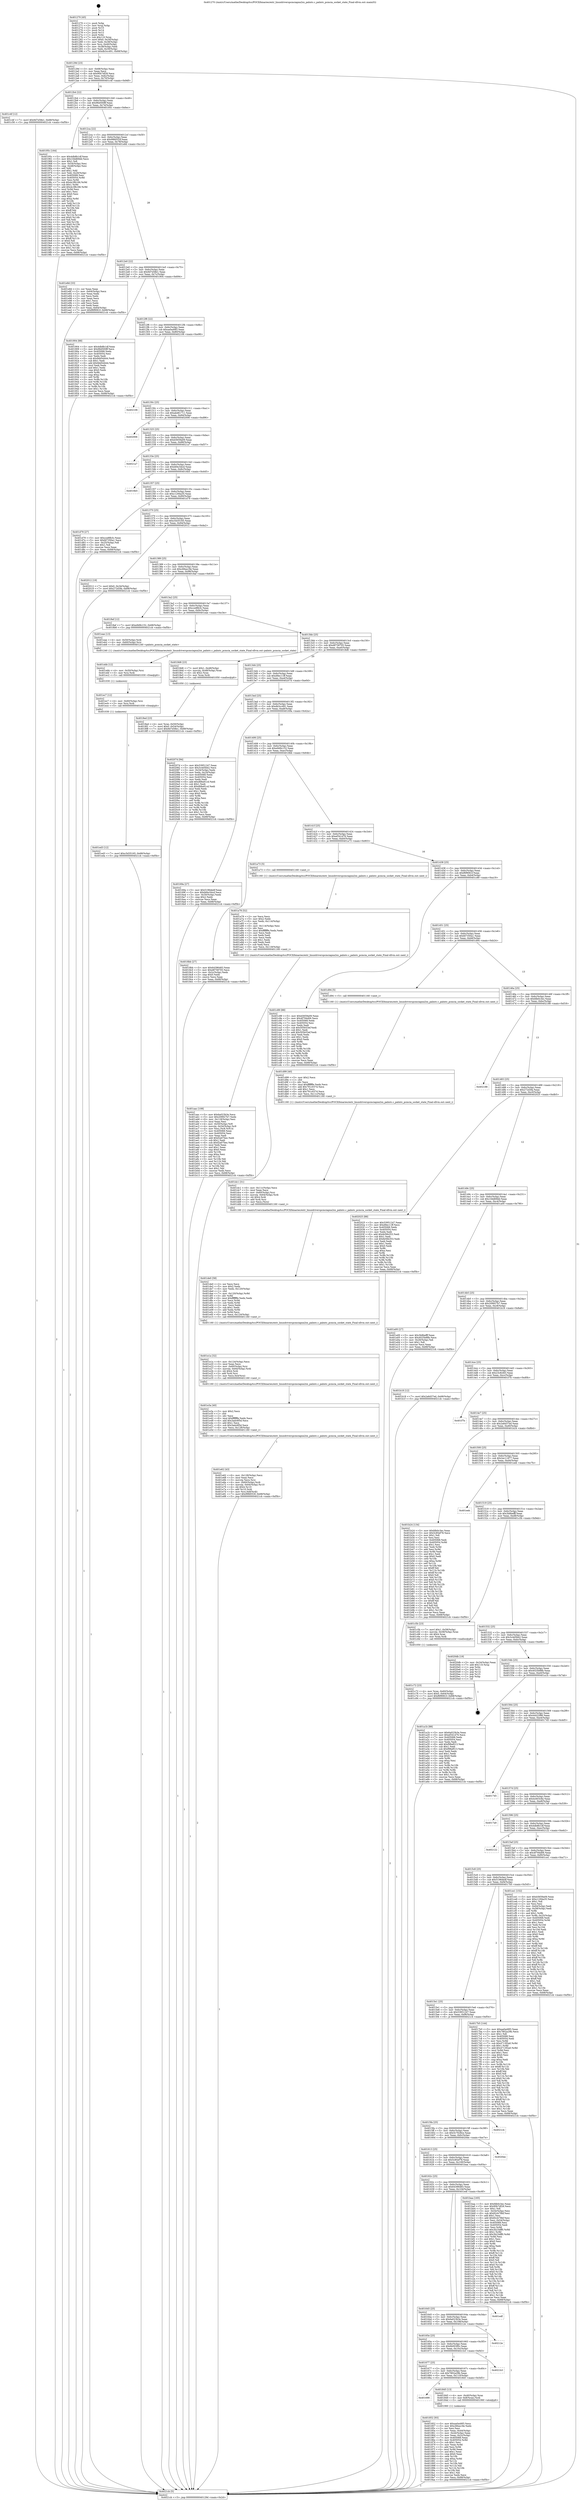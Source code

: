 digraph "0x401270" {
  label = "0x401270 (/mnt/c/Users/mathe/Desktop/tcc/POCII/binaries/extr_linuxdriverspcmciapxa2xx_palmtc.c_palmtc_pcmcia_socket_state_Final-ollvm.out::main(0))"
  labelloc = "t"
  node[shape=record]

  Entry [label="",width=0.3,height=0.3,shape=circle,fillcolor=black,style=filled]
  "0x40129d" [label="{
     0x40129d [23]\l
     | [instrs]\l
     &nbsp;&nbsp;0x40129d \<+3\>: mov -0x68(%rbp),%eax\l
     &nbsp;&nbsp;0x4012a0 \<+2\>: mov %eax,%ecx\l
     &nbsp;&nbsp;0x4012a2 \<+6\>: sub $0x90b7df28,%ecx\l
     &nbsp;&nbsp;0x4012a8 \<+3\>: mov %eax,-0x6c(%rbp)\l
     &nbsp;&nbsp;0x4012ab \<+3\>: mov %ecx,-0x70(%rbp)\l
     &nbsp;&nbsp;0x4012ae \<+6\>: je 0000000000401c4f \<main+0x9df\>\l
  }"]
  "0x401c4f" [label="{
     0x401c4f [12]\l
     | [instrs]\l
     &nbsp;&nbsp;0x401c4f \<+7\>: movl $0x9d7e58e1,-0x68(%rbp)\l
     &nbsp;&nbsp;0x401c56 \<+5\>: jmp 00000000004021cb \<main+0xf5b\>\l
  }"]
  "0x4012b4" [label="{
     0x4012b4 [22]\l
     | [instrs]\l
     &nbsp;&nbsp;0x4012b4 \<+5\>: jmp 00000000004012b9 \<main+0x49\>\l
     &nbsp;&nbsp;0x4012b9 \<+3\>: mov -0x6c(%rbp),%eax\l
     &nbsp;&nbsp;0x4012bc \<+5\>: sub $0x96d500ff,%eax\l
     &nbsp;&nbsp;0x4012c1 \<+3\>: mov %eax,-0x74(%rbp)\l
     &nbsp;&nbsp;0x4012c4 \<+6\>: je 000000000040195c \<main+0x6ec\>\l
  }"]
  Exit [label="",width=0.3,height=0.3,shape=circle,fillcolor=black,style=filled,peripheries=2]
  "0x40195c" [label="{
     0x40195c [164]\l
     | [instrs]\l
     &nbsp;&nbsp;0x40195c \<+5\>: mov $0x4db8b1df,%eax\l
     &nbsp;&nbsp;0x401961 \<+5\>: mov $0x10dd69dd,%ecx\l
     &nbsp;&nbsp;0x401966 \<+2\>: mov $0x1,%dl\l
     &nbsp;&nbsp;0x401968 \<+3\>: mov -0x54(%rbp),%esi\l
     &nbsp;&nbsp;0x40196b \<+3\>: cmp -0x48(%rbp),%esi\l
     &nbsp;&nbsp;0x40196e \<+4\>: setl %dil\l
     &nbsp;&nbsp;0x401972 \<+4\>: and $0x1,%dil\l
     &nbsp;&nbsp;0x401976 \<+4\>: mov %dil,-0x26(%rbp)\l
     &nbsp;&nbsp;0x40197a \<+7\>: mov 0x405068,%esi\l
     &nbsp;&nbsp;0x401981 \<+8\>: mov 0x405054,%r8d\l
     &nbsp;&nbsp;0x401989 \<+3\>: mov %esi,%r9d\l
     &nbsp;&nbsp;0x40198c \<+7\>: sub $0x4c3fb166,%r9d\l
     &nbsp;&nbsp;0x401993 \<+4\>: sub $0x1,%r9d\l
     &nbsp;&nbsp;0x401997 \<+7\>: add $0x4c3fb166,%r9d\l
     &nbsp;&nbsp;0x40199e \<+4\>: imul %r9d,%esi\l
     &nbsp;&nbsp;0x4019a2 \<+3\>: and $0x1,%esi\l
     &nbsp;&nbsp;0x4019a5 \<+3\>: cmp $0x0,%esi\l
     &nbsp;&nbsp;0x4019a8 \<+4\>: sete %dil\l
     &nbsp;&nbsp;0x4019ac \<+4\>: cmp $0xa,%r8d\l
     &nbsp;&nbsp;0x4019b0 \<+4\>: setl %r10b\l
     &nbsp;&nbsp;0x4019b4 \<+3\>: mov %dil,%r11b\l
     &nbsp;&nbsp;0x4019b7 \<+4\>: xor $0xff,%r11b\l
     &nbsp;&nbsp;0x4019bb \<+3\>: mov %r10b,%bl\l
     &nbsp;&nbsp;0x4019be \<+3\>: xor $0xff,%bl\l
     &nbsp;&nbsp;0x4019c1 \<+3\>: xor $0x0,%dl\l
     &nbsp;&nbsp;0x4019c4 \<+3\>: mov %r11b,%r14b\l
     &nbsp;&nbsp;0x4019c7 \<+4\>: and $0x0,%r14b\l
     &nbsp;&nbsp;0x4019cb \<+3\>: and %dl,%dil\l
     &nbsp;&nbsp;0x4019ce \<+3\>: mov %bl,%r15b\l
     &nbsp;&nbsp;0x4019d1 \<+4\>: and $0x0,%r15b\l
     &nbsp;&nbsp;0x4019d5 \<+3\>: and %dl,%r10b\l
     &nbsp;&nbsp;0x4019d8 \<+3\>: or %dil,%r14b\l
     &nbsp;&nbsp;0x4019db \<+3\>: or %r10b,%r15b\l
     &nbsp;&nbsp;0x4019de \<+3\>: xor %r15b,%r14b\l
     &nbsp;&nbsp;0x4019e1 \<+3\>: or %bl,%r11b\l
     &nbsp;&nbsp;0x4019e4 \<+4\>: xor $0xff,%r11b\l
     &nbsp;&nbsp;0x4019e8 \<+3\>: or $0x0,%dl\l
     &nbsp;&nbsp;0x4019eb \<+3\>: and %dl,%r11b\l
     &nbsp;&nbsp;0x4019ee \<+3\>: or %r11b,%r14b\l
     &nbsp;&nbsp;0x4019f1 \<+4\>: test $0x1,%r14b\l
     &nbsp;&nbsp;0x4019f5 \<+3\>: cmovne %ecx,%eax\l
     &nbsp;&nbsp;0x4019f8 \<+3\>: mov %eax,-0x68(%rbp)\l
     &nbsp;&nbsp;0x4019fb \<+5\>: jmp 00000000004021cb \<main+0xf5b\>\l
  }"]
  "0x4012ca" [label="{
     0x4012ca [22]\l
     | [instrs]\l
     &nbsp;&nbsp;0x4012ca \<+5\>: jmp 00000000004012cf \<main+0x5f\>\l
     &nbsp;&nbsp;0x4012cf \<+3\>: mov -0x6c(%rbp),%eax\l
     &nbsp;&nbsp;0x4012d2 \<+5\>: sub $0x99fd553f,%eax\l
     &nbsp;&nbsp;0x4012d7 \<+3\>: mov %eax,-0x78(%rbp)\l
     &nbsp;&nbsp;0x4012da \<+6\>: je 0000000000401e8d \<main+0xc1d\>\l
  }"]
  "0x401ed3" [label="{
     0x401ed3 [12]\l
     | [instrs]\l
     &nbsp;&nbsp;0x401ed3 \<+7\>: movl $0xc5d35165,-0x68(%rbp)\l
     &nbsp;&nbsp;0x401eda \<+5\>: jmp 00000000004021cb \<main+0xf5b\>\l
  }"]
  "0x401e8d" [label="{
     0x401e8d [33]\l
     | [instrs]\l
     &nbsp;&nbsp;0x401e8d \<+2\>: xor %eax,%eax\l
     &nbsp;&nbsp;0x401e8f \<+3\>: mov -0x64(%rbp),%ecx\l
     &nbsp;&nbsp;0x401e92 \<+2\>: mov %eax,%edx\l
     &nbsp;&nbsp;0x401e94 \<+2\>: sub %ecx,%edx\l
     &nbsp;&nbsp;0x401e96 \<+2\>: mov %eax,%ecx\l
     &nbsp;&nbsp;0x401e98 \<+3\>: sub $0x1,%ecx\l
     &nbsp;&nbsp;0x401e9b \<+2\>: add %ecx,%edx\l
     &nbsp;&nbsp;0x401e9d \<+2\>: sub %edx,%eax\l
     &nbsp;&nbsp;0x401e9f \<+3\>: mov %eax,-0x64(%rbp)\l
     &nbsp;&nbsp;0x401ea2 \<+7\>: movl $0xf6f9061f,-0x68(%rbp)\l
     &nbsp;&nbsp;0x401ea9 \<+5\>: jmp 00000000004021cb \<main+0xf5b\>\l
  }"]
  "0x4012e0" [label="{
     0x4012e0 [22]\l
     | [instrs]\l
     &nbsp;&nbsp;0x4012e0 \<+5\>: jmp 00000000004012e5 \<main+0x75\>\l
     &nbsp;&nbsp;0x4012e5 \<+3\>: mov -0x6c(%rbp),%eax\l
     &nbsp;&nbsp;0x4012e8 \<+5\>: sub $0x9d7e58e1,%eax\l
     &nbsp;&nbsp;0x4012ed \<+3\>: mov %eax,-0x7c(%rbp)\l
     &nbsp;&nbsp;0x4012f0 \<+6\>: je 0000000000401904 \<main+0x694\>\l
  }"]
  "0x401ec7" [label="{
     0x401ec7 [12]\l
     | [instrs]\l
     &nbsp;&nbsp;0x401ec7 \<+4\>: mov -0x60(%rbp),%rsi\l
     &nbsp;&nbsp;0x401ecb \<+3\>: mov %rsi,%rdi\l
     &nbsp;&nbsp;0x401ece \<+5\>: call 0000000000401030 \<free@plt\>\l
     | [calls]\l
     &nbsp;&nbsp;0x401030 \{1\} (unknown)\l
  }"]
  "0x401904" [label="{
     0x401904 [88]\l
     | [instrs]\l
     &nbsp;&nbsp;0x401904 \<+5\>: mov $0x4db8b1df,%eax\l
     &nbsp;&nbsp;0x401909 \<+5\>: mov $0x96d500ff,%ecx\l
     &nbsp;&nbsp;0x40190e \<+7\>: mov 0x405068,%edx\l
     &nbsp;&nbsp;0x401915 \<+7\>: mov 0x405054,%esi\l
     &nbsp;&nbsp;0x40191c \<+2\>: mov %edx,%edi\l
     &nbsp;&nbsp;0x40191e \<+6\>: sub $0x9dd5d444,%edi\l
     &nbsp;&nbsp;0x401924 \<+3\>: sub $0x1,%edi\l
     &nbsp;&nbsp;0x401927 \<+6\>: add $0x9dd5d444,%edi\l
     &nbsp;&nbsp;0x40192d \<+3\>: imul %edi,%edx\l
     &nbsp;&nbsp;0x401930 \<+3\>: and $0x1,%edx\l
     &nbsp;&nbsp;0x401933 \<+3\>: cmp $0x0,%edx\l
     &nbsp;&nbsp;0x401936 \<+4\>: sete %r8b\l
     &nbsp;&nbsp;0x40193a \<+3\>: cmp $0xa,%esi\l
     &nbsp;&nbsp;0x40193d \<+4\>: setl %r9b\l
     &nbsp;&nbsp;0x401941 \<+3\>: mov %r8b,%r10b\l
     &nbsp;&nbsp;0x401944 \<+3\>: and %r9b,%r10b\l
     &nbsp;&nbsp;0x401947 \<+3\>: xor %r9b,%r8b\l
     &nbsp;&nbsp;0x40194a \<+3\>: or %r8b,%r10b\l
     &nbsp;&nbsp;0x40194d \<+4\>: test $0x1,%r10b\l
     &nbsp;&nbsp;0x401951 \<+3\>: cmovne %ecx,%eax\l
     &nbsp;&nbsp;0x401954 \<+3\>: mov %eax,-0x68(%rbp)\l
     &nbsp;&nbsp;0x401957 \<+5\>: jmp 00000000004021cb \<main+0xf5b\>\l
  }"]
  "0x4012f6" [label="{
     0x4012f6 [22]\l
     | [instrs]\l
     &nbsp;&nbsp;0x4012f6 \<+5\>: jmp 00000000004012fb \<main+0x8b\>\l
     &nbsp;&nbsp;0x4012fb \<+3\>: mov -0x6c(%rbp),%eax\l
     &nbsp;&nbsp;0x4012fe \<+5\>: sub $0xaa0a49f3,%eax\l
     &nbsp;&nbsp;0x401303 \<+3\>: mov %eax,-0x80(%rbp)\l
     &nbsp;&nbsp;0x401306 \<+6\>: je 0000000000402106 \<main+0xe96\>\l
  }"]
  "0x401ebb" [label="{
     0x401ebb [12]\l
     | [instrs]\l
     &nbsp;&nbsp;0x401ebb \<+4\>: mov -0x50(%rbp),%rsi\l
     &nbsp;&nbsp;0x401ebf \<+3\>: mov %rsi,%rdi\l
     &nbsp;&nbsp;0x401ec2 \<+5\>: call 0000000000401030 \<free@plt\>\l
     | [calls]\l
     &nbsp;&nbsp;0x401030 \{1\} (unknown)\l
  }"]
  "0x402106" [label="{
     0x402106\l
  }", style=dashed]
  "0x40130c" [label="{
     0x40130c [25]\l
     | [instrs]\l
     &nbsp;&nbsp;0x40130c \<+5\>: jmp 0000000000401311 \<main+0xa1\>\l
     &nbsp;&nbsp;0x401311 \<+3\>: mov -0x6c(%rbp),%eax\l
     &nbsp;&nbsp;0x401314 \<+5\>: sub $0xabd61711,%eax\l
     &nbsp;&nbsp;0x401319 \<+6\>: mov %eax,-0x84(%rbp)\l
     &nbsp;&nbsp;0x40131f \<+6\>: je 0000000000402006 \<main+0xd96\>\l
  }"]
  "0x401e62" [label="{
     0x401e62 [43]\l
     | [instrs]\l
     &nbsp;&nbsp;0x401e62 \<+6\>: mov -0x128(%rbp),%ecx\l
     &nbsp;&nbsp;0x401e68 \<+3\>: imul %eax,%ecx\l
     &nbsp;&nbsp;0x401e6b \<+3\>: movslq %ecx,%rsi\l
     &nbsp;&nbsp;0x401e6e \<+4\>: mov -0x60(%rbp),%rdi\l
     &nbsp;&nbsp;0x401e72 \<+4\>: movslq -0x64(%rbp),%r10\l
     &nbsp;&nbsp;0x401e76 \<+4\>: shl $0x4,%r10\l
     &nbsp;&nbsp;0x401e7a \<+3\>: add %r10,%rdi\l
     &nbsp;&nbsp;0x401e7d \<+4\>: mov %rsi,0x8(%rdi)\l
     &nbsp;&nbsp;0x401e81 \<+7\>: movl $0x99fd553f,-0x68(%rbp)\l
     &nbsp;&nbsp;0x401e88 \<+5\>: jmp 00000000004021cb \<main+0xf5b\>\l
  }"]
  "0x402006" [label="{
     0x402006\l
  }", style=dashed]
  "0x401325" [label="{
     0x401325 [25]\l
     | [instrs]\l
     &nbsp;&nbsp;0x401325 \<+5\>: jmp 000000000040132a \<main+0xba\>\l
     &nbsp;&nbsp;0x40132a \<+3\>: mov -0x6c(%rbp),%eax\l
     &nbsp;&nbsp;0x40132d \<+5\>: sub $0xb5659a09,%eax\l
     &nbsp;&nbsp;0x401332 \<+6\>: mov %eax,-0x88(%rbp)\l
     &nbsp;&nbsp;0x401338 \<+6\>: je 00000000004021a7 \<main+0xf37\>\l
  }"]
  "0x401e3a" [label="{
     0x401e3a [40]\l
     | [instrs]\l
     &nbsp;&nbsp;0x401e3a \<+5\>: mov $0x2,%ecx\l
     &nbsp;&nbsp;0x401e3f \<+1\>: cltd\l
     &nbsp;&nbsp;0x401e40 \<+2\>: idiv %ecx\l
     &nbsp;&nbsp;0x401e42 \<+6\>: imul $0xfffffffe,%edx,%ecx\l
     &nbsp;&nbsp;0x401e48 \<+6\>: add $0x3adc6f5d,%ecx\l
     &nbsp;&nbsp;0x401e4e \<+3\>: add $0x1,%ecx\l
     &nbsp;&nbsp;0x401e51 \<+6\>: sub $0x3adc6f5d,%ecx\l
     &nbsp;&nbsp;0x401e57 \<+6\>: mov %ecx,-0x128(%rbp)\l
     &nbsp;&nbsp;0x401e5d \<+5\>: call 0000000000401160 \<next_i\>\l
     | [calls]\l
     &nbsp;&nbsp;0x401160 \{1\} (/mnt/c/Users/mathe/Desktop/tcc/POCII/binaries/extr_linuxdriverspcmciapxa2xx_palmtc.c_palmtc_pcmcia_socket_state_Final-ollvm.out::next_i)\l
  }"]
  "0x4021a7" [label="{
     0x4021a7\l
  }", style=dashed]
  "0x40133e" [label="{
     0x40133e [25]\l
     | [instrs]\l
     &nbsp;&nbsp;0x40133e \<+5\>: jmp 0000000000401343 \<main+0xd3\>\l
     &nbsp;&nbsp;0x401343 \<+3\>: mov -0x6c(%rbp),%eax\l
     &nbsp;&nbsp;0x401346 \<+5\>: sub $0xb84c5dcd,%eax\l
     &nbsp;&nbsp;0x40134b \<+6\>: mov %eax,-0x8c(%rbp)\l
     &nbsp;&nbsp;0x401351 \<+6\>: je 00000000004016b5 \<main+0x445\>\l
  }"]
  "0x401e1a" [label="{
     0x401e1a [32]\l
     | [instrs]\l
     &nbsp;&nbsp;0x401e1a \<+6\>: mov -0x124(%rbp),%ecx\l
     &nbsp;&nbsp;0x401e20 \<+3\>: imul %eax,%ecx\l
     &nbsp;&nbsp;0x401e23 \<+4\>: mov -0x60(%rbp),%rsi\l
     &nbsp;&nbsp;0x401e27 \<+4\>: movslq -0x64(%rbp),%rdi\l
     &nbsp;&nbsp;0x401e2b \<+4\>: shl $0x4,%rdi\l
     &nbsp;&nbsp;0x401e2f \<+3\>: add %rdi,%rsi\l
     &nbsp;&nbsp;0x401e32 \<+3\>: mov %ecx,0x4(%rsi)\l
     &nbsp;&nbsp;0x401e35 \<+5\>: call 0000000000401160 \<next_i\>\l
     | [calls]\l
     &nbsp;&nbsp;0x401160 \{1\} (/mnt/c/Users/mathe/Desktop/tcc/POCII/binaries/extr_linuxdriverspcmciapxa2xx_palmtc.c_palmtc_pcmcia_socket_state_Final-ollvm.out::next_i)\l
  }"]
  "0x4016b5" [label="{
     0x4016b5\l
  }", style=dashed]
  "0x401357" [label="{
     0x401357 [25]\l
     | [instrs]\l
     &nbsp;&nbsp;0x401357 \<+5\>: jmp 000000000040135c \<main+0xec\>\l
     &nbsp;&nbsp;0x40135c \<+3\>: mov -0x6c(%rbp),%eax\l
     &nbsp;&nbsp;0x40135f \<+5\>: sub $0xc1294a35,%eax\l
     &nbsp;&nbsp;0x401364 \<+6\>: mov %eax,-0x90(%rbp)\l
     &nbsp;&nbsp;0x40136a \<+6\>: je 0000000000401d79 \<main+0xb09\>\l
  }"]
  "0x401de0" [label="{
     0x401de0 [58]\l
     | [instrs]\l
     &nbsp;&nbsp;0x401de0 \<+2\>: xor %ecx,%ecx\l
     &nbsp;&nbsp;0x401de2 \<+5\>: mov $0x2,%edx\l
     &nbsp;&nbsp;0x401de7 \<+6\>: mov %edx,-0x120(%rbp)\l
     &nbsp;&nbsp;0x401ded \<+1\>: cltd\l
     &nbsp;&nbsp;0x401dee \<+7\>: mov -0x120(%rbp),%r8d\l
     &nbsp;&nbsp;0x401df5 \<+3\>: idiv %r8d\l
     &nbsp;&nbsp;0x401df8 \<+6\>: imul $0xfffffffe,%edx,%edx\l
     &nbsp;&nbsp;0x401dfe \<+3\>: mov %ecx,%r9d\l
     &nbsp;&nbsp;0x401e01 \<+3\>: sub %edx,%r9d\l
     &nbsp;&nbsp;0x401e04 \<+2\>: mov %ecx,%edx\l
     &nbsp;&nbsp;0x401e06 \<+3\>: sub $0x1,%edx\l
     &nbsp;&nbsp;0x401e09 \<+3\>: add %edx,%r9d\l
     &nbsp;&nbsp;0x401e0c \<+3\>: sub %r9d,%ecx\l
     &nbsp;&nbsp;0x401e0f \<+6\>: mov %ecx,-0x124(%rbp)\l
     &nbsp;&nbsp;0x401e15 \<+5\>: call 0000000000401160 \<next_i\>\l
     | [calls]\l
     &nbsp;&nbsp;0x401160 \{1\} (/mnt/c/Users/mathe/Desktop/tcc/POCII/binaries/extr_linuxdriverspcmciapxa2xx_palmtc.c_palmtc_pcmcia_socket_state_Final-ollvm.out::next_i)\l
  }"]
  "0x401d79" [label="{
     0x401d79 [27]\l
     | [instrs]\l
     &nbsp;&nbsp;0x401d79 \<+5\>: mov $0xcce8fb3c,%eax\l
     &nbsp;&nbsp;0x401d7e \<+5\>: mov $0xfd7350a1,%ecx\l
     &nbsp;&nbsp;0x401d83 \<+3\>: mov -0x25(%rbp),%dl\l
     &nbsp;&nbsp;0x401d86 \<+3\>: test $0x1,%dl\l
     &nbsp;&nbsp;0x401d89 \<+3\>: cmovne %ecx,%eax\l
     &nbsp;&nbsp;0x401d8c \<+3\>: mov %eax,-0x68(%rbp)\l
     &nbsp;&nbsp;0x401d8f \<+5\>: jmp 00000000004021cb \<main+0xf5b\>\l
  }"]
  "0x401370" [label="{
     0x401370 [25]\l
     | [instrs]\l
     &nbsp;&nbsp;0x401370 \<+5\>: jmp 0000000000401375 \<main+0x105\>\l
     &nbsp;&nbsp;0x401375 \<+3\>: mov -0x6c(%rbp),%eax\l
     &nbsp;&nbsp;0x401378 \<+5\>: sub $0xc5d35165,%eax\l
     &nbsp;&nbsp;0x40137d \<+6\>: mov %eax,-0x94(%rbp)\l
     &nbsp;&nbsp;0x401383 \<+6\>: je 0000000000402012 \<main+0xda2\>\l
  }"]
  "0x401dc1" [label="{
     0x401dc1 [31]\l
     | [instrs]\l
     &nbsp;&nbsp;0x401dc1 \<+6\>: mov -0x11c(%rbp),%ecx\l
     &nbsp;&nbsp;0x401dc7 \<+3\>: imul %eax,%ecx\l
     &nbsp;&nbsp;0x401dca \<+4\>: mov -0x60(%rbp),%rsi\l
     &nbsp;&nbsp;0x401dce \<+4\>: movslq -0x64(%rbp),%rdi\l
     &nbsp;&nbsp;0x401dd2 \<+4\>: shl $0x4,%rdi\l
     &nbsp;&nbsp;0x401dd6 \<+3\>: add %rdi,%rsi\l
     &nbsp;&nbsp;0x401dd9 \<+2\>: mov %ecx,(%rsi)\l
     &nbsp;&nbsp;0x401ddb \<+5\>: call 0000000000401160 \<next_i\>\l
     | [calls]\l
     &nbsp;&nbsp;0x401160 \{1\} (/mnt/c/Users/mathe/Desktop/tcc/POCII/binaries/extr_linuxdriverspcmciapxa2xx_palmtc.c_palmtc_pcmcia_socket_state_Final-ollvm.out::next_i)\l
  }"]
  "0x402012" [label="{
     0x402012 [19]\l
     | [instrs]\l
     &nbsp;&nbsp;0x402012 \<+7\>: movl $0x0,-0x34(%rbp)\l
     &nbsp;&nbsp;0x402019 \<+7\>: movl $0x272d3fa,-0x68(%rbp)\l
     &nbsp;&nbsp;0x402020 \<+5\>: jmp 00000000004021cb \<main+0xf5b\>\l
  }"]
  "0x401389" [label="{
     0x401389 [25]\l
     | [instrs]\l
     &nbsp;&nbsp;0x401389 \<+5\>: jmp 000000000040138e \<main+0x11e\>\l
     &nbsp;&nbsp;0x40138e \<+3\>: mov -0x6c(%rbp),%eax\l
     &nbsp;&nbsp;0x401391 \<+5\>: sub $0xc66ea18e,%eax\l
     &nbsp;&nbsp;0x401396 \<+6\>: mov %eax,-0x98(%rbp)\l
     &nbsp;&nbsp;0x40139c \<+6\>: je 00000000004018af \<main+0x63f\>\l
  }"]
  "0x401d99" [label="{
     0x401d99 [40]\l
     | [instrs]\l
     &nbsp;&nbsp;0x401d99 \<+5\>: mov $0x2,%ecx\l
     &nbsp;&nbsp;0x401d9e \<+1\>: cltd\l
     &nbsp;&nbsp;0x401d9f \<+2\>: idiv %ecx\l
     &nbsp;&nbsp;0x401da1 \<+6\>: imul $0xfffffffe,%edx,%ecx\l
     &nbsp;&nbsp;0x401da7 \<+6\>: add $0x791c037d,%ecx\l
     &nbsp;&nbsp;0x401dad \<+3\>: add $0x1,%ecx\l
     &nbsp;&nbsp;0x401db0 \<+6\>: sub $0x791c037d,%ecx\l
     &nbsp;&nbsp;0x401db6 \<+6\>: mov %ecx,-0x11c(%rbp)\l
     &nbsp;&nbsp;0x401dbc \<+5\>: call 0000000000401160 \<next_i\>\l
     | [calls]\l
     &nbsp;&nbsp;0x401160 \{1\} (/mnt/c/Users/mathe/Desktop/tcc/POCII/binaries/extr_linuxdriverspcmciapxa2xx_palmtc.c_palmtc_pcmcia_socket_state_Final-ollvm.out::next_i)\l
  }"]
  "0x4018af" [label="{
     0x4018af [12]\l
     | [instrs]\l
     &nbsp;&nbsp;0x4018af \<+7\>: movl $0xe9d9c152,-0x68(%rbp)\l
     &nbsp;&nbsp;0x4018b6 \<+5\>: jmp 00000000004021cb \<main+0xf5b\>\l
  }"]
  "0x4013a2" [label="{
     0x4013a2 [25]\l
     | [instrs]\l
     &nbsp;&nbsp;0x4013a2 \<+5\>: jmp 00000000004013a7 \<main+0x137\>\l
     &nbsp;&nbsp;0x4013a7 \<+3\>: mov -0x6c(%rbp),%eax\l
     &nbsp;&nbsp;0x4013aa \<+5\>: sub $0xcce8fb3c,%eax\l
     &nbsp;&nbsp;0x4013af \<+6\>: mov %eax,-0x9c(%rbp)\l
     &nbsp;&nbsp;0x4013b5 \<+6\>: je 0000000000401eae \<main+0xc3e\>\l
  }"]
  "0x401c72" [label="{
     0x401c72 [23]\l
     | [instrs]\l
     &nbsp;&nbsp;0x401c72 \<+4\>: mov %rax,-0x60(%rbp)\l
     &nbsp;&nbsp;0x401c76 \<+7\>: movl $0x0,-0x64(%rbp)\l
     &nbsp;&nbsp;0x401c7d \<+7\>: movl $0xf6f9061f,-0x68(%rbp)\l
     &nbsp;&nbsp;0x401c84 \<+5\>: jmp 00000000004021cb \<main+0xf5b\>\l
  }"]
  "0x401eae" [label="{
     0x401eae [13]\l
     | [instrs]\l
     &nbsp;&nbsp;0x401eae \<+4\>: mov -0x50(%rbp),%rdi\l
     &nbsp;&nbsp;0x401eb2 \<+4\>: mov -0x60(%rbp),%rsi\l
     &nbsp;&nbsp;0x401eb6 \<+5\>: call 0000000000401240 \<palmtc_pcmcia_socket_state\>\l
     | [calls]\l
     &nbsp;&nbsp;0x401240 \{1\} (/mnt/c/Users/mathe/Desktop/tcc/POCII/binaries/extr_linuxdriverspcmciapxa2xx_palmtc.c_palmtc_pcmcia_socket_state_Final-ollvm.out::palmtc_pcmcia_socket_state)\l
  }"]
  "0x4013bb" [label="{
     0x4013bb [25]\l
     | [instrs]\l
     &nbsp;&nbsp;0x4013bb \<+5\>: jmp 00000000004013c0 \<main+0x150\>\l
     &nbsp;&nbsp;0x4013c0 \<+3\>: mov -0x6c(%rbp),%eax\l
     &nbsp;&nbsp;0x4013c3 \<+5\>: sub $0xd8758705,%eax\l
     &nbsp;&nbsp;0x4013c8 \<+6\>: mov %eax,-0xa0(%rbp)\l
     &nbsp;&nbsp;0x4013ce \<+6\>: je 00000000004018d6 \<main+0x666\>\l
  }"]
  "0x401aac" [label="{
     0x401aac [108]\l
     | [instrs]\l
     &nbsp;&nbsp;0x401aac \<+5\>: mov $0x6a023b3e,%ecx\l
     &nbsp;&nbsp;0x401ab1 \<+5\>: mov $0x209927b7,%edx\l
     &nbsp;&nbsp;0x401ab6 \<+6\>: mov -0x118(%rbp),%esi\l
     &nbsp;&nbsp;0x401abc \<+3\>: imul %eax,%esi\l
     &nbsp;&nbsp;0x401abf \<+4\>: mov -0x50(%rbp),%r8\l
     &nbsp;&nbsp;0x401ac3 \<+4\>: movslq -0x54(%rbp),%r9\l
     &nbsp;&nbsp;0x401ac7 \<+4\>: mov %esi,(%r8,%r9,4)\l
     &nbsp;&nbsp;0x401acb \<+7\>: mov 0x405068,%eax\l
     &nbsp;&nbsp;0x401ad2 \<+7\>: mov 0x405054,%esi\l
     &nbsp;&nbsp;0x401ad9 \<+2\>: mov %eax,%edi\l
     &nbsp;&nbsp;0x401adb \<+6\>: add $0xf2a07bec,%edi\l
     &nbsp;&nbsp;0x401ae1 \<+3\>: sub $0x1,%edi\l
     &nbsp;&nbsp;0x401ae4 \<+6\>: sub $0xf2a07bec,%edi\l
     &nbsp;&nbsp;0x401aea \<+3\>: imul %edi,%eax\l
     &nbsp;&nbsp;0x401aed \<+3\>: and $0x1,%eax\l
     &nbsp;&nbsp;0x401af0 \<+3\>: cmp $0x0,%eax\l
     &nbsp;&nbsp;0x401af3 \<+4\>: sete %r10b\l
     &nbsp;&nbsp;0x401af7 \<+3\>: cmp $0xa,%esi\l
     &nbsp;&nbsp;0x401afa \<+4\>: setl %r11b\l
     &nbsp;&nbsp;0x401afe \<+3\>: mov %r10b,%bl\l
     &nbsp;&nbsp;0x401b01 \<+3\>: and %r11b,%bl\l
     &nbsp;&nbsp;0x401b04 \<+3\>: xor %r11b,%r10b\l
     &nbsp;&nbsp;0x401b07 \<+3\>: or %r10b,%bl\l
     &nbsp;&nbsp;0x401b0a \<+3\>: test $0x1,%bl\l
     &nbsp;&nbsp;0x401b0d \<+3\>: cmovne %edx,%ecx\l
     &nbsp;&nbsp;0x401b10 \<+3\>: mov %ecx,-0x68(%rbp)\l
     &nbsp;&nbsp;0x401b13 \<+5\>: jmp 00000000004021cb \<main+0xf5b\>\l
  }"]
  "0x4018d6" [label="{
     0x4018d6 [23]\l
     | [instrs]\l
     &nbsp;&nbsp;0x4018d6 \<+7\>: movl $0x1,-0x48(%rbp)\l
     &nbsp;&nbsp;0x4018dd \<+4\>: movslq -0x48(%rbp),%rax\l
     &nbsp;&nbsp;0x4018e1 \<+4\>: shl $0x2,%rax\l
     &nbsp;&nbsp;0x4018e5 \<+3\>: mov %rax,%rdi\l
     &nbsp;&nbsp;0x4018e8 \<+5\>: call 0000000000401050 \<malloc@plt\>\l
     | [calls]\l
     &nbsp;&nbsp;0x401050 \{1\} (unknown)\l
  }"]
  "0x4013d4" [label="{
     0x4013d4 [25]\l
     | [instrs]\l
     &nbsp;&nbsp;0x4013d4 \<+5\>: jmp 00000000004013d9 \<main+0x169\>\l
     &nbsp;&nbsp;0x4013d9 \<+3\>: mov -0x6c(%rbp),%eax\l
     &nbsp;&nbsp;0x4013dc \<+5\>: sub $0xd9ec11ff,%eax\l
     &nbsp;&nbsp;0x4013e1 \<+6\>: mov %eax,-0xa4(%rbp)\l
     &nbsp;&nbsp;0x4013e7 \<+6\>: je 000000000040207d \<main+0xe0d\>\l
  }"]
  "0x401a78" [label="{
     0x401a78 [52]\l
     | [instrs]\l
     &nbsp;&nbsp;0x401a78 \<+2\>: xor %ecx,%ecx\l
     &nbsp;&nbsp;0x401a7a \<+5\>: mov $0x2,%edx\l
     &nbsp;&nbsp;0x401a7f \<+6\>: mov %edx,-0x114(%rbp)\l
     &nbsp;&nbsp;0x401a85 \<+1\>: cltd\l
     &nbsp;&nbsp;0x401a86 \<+6\>: mov -0x114(%rbp),%esi\l
     &nbsp;&nbsp;0x401a8c \<+2\>: idiv %esi\l
     &nbsp;&nbsp;0x401a8e \<+6\>: imul $0xfffffffe,%edx,%edx\l
     &nbsp;&nbsp;0x401a94 \<+2\>: mov %ecx,%edi\l
     &nbsp;&nbsp;0x401a96 \<+2\>: sub %edx,%edi\l
     &nbsp;&nbsp;0x401a98 \<+2\>: mov %ecx,%edx\l
     &nbsp;&nbsp;0x401a9a \<+3\>: sub $0x1,%edx\l
     &nbsp;&nbsp;0x401a9d \<+2\>: add %edx,%edi\l
     &nbsp;&nbsp;0x401a9f \<+2\>: sub %edi,%ecx\l
     &nbsp;&nbsp;0x401aa1 \<+6\>: mov %ecx,-0x118(%rbp)\l
     &nbsp;&nbsp;0x401aa7 \<+5\>: call 0000000000401160 \<next_i\>\l
     | [calls]\l
     &nbsp;&nbsp;0x401160 \{1\} (/mnt/c/Users/mathe/Desktop/tcc/POCII/binaries/extr_linuxdriverspcmciapxa2xx_palmtc.c_palmtc_pcmcia_socket_state_Final-ollvm.out::next_i)\l
  }"]
  "0x40207d" [label="{
     0x40207d [94]\l
     | [instrs]\l
     &nbsp;&nbsp;0x40207d \<+5\>: mov $0x53951247,%eax\l
     &nbsp;&nbsp;0x402082 \<+5\>: mov $0x3c4d5bb2,%ecx\l
     &nbsp;&nbsp;0x402087 \<+3\>: mov -0x34(%rbp),%edx\l
     &nbsp;&nbsp;0x40208a \<+3\>: mov %edx,-0x24(%rbp)\l
     &nbsp;&nbsp;0x40208d \<+7\>: mov 0x405068,%edx\l
     &nbsp;&nbsp;0x402094 \<+7\>: mov 0x405054,%esi\l
     &nbsp;&nbsp;0x40209b \<+2\>: mov %edx,%edi\l
     &nbsp;&nbsp;0x40209d \<+6\>: add $0xd68a91cd,%edi\l
     &nbsp;&nbsp;0x4020a3 \<+3\>: sub $0x1,%edi\l
     &nbsp;&nbsp;0x4020a6 \<+6\>: sub $0xd68a91cd,%edi\l
     &nbsp;&nbsp;0x4020ac \<+3\>: imul %edi,%edx\l
     &nbsp;&nbsp;0x4020af \<+3\>: and $0x1,%edx\l
     &nbsp;&nbsp;0x4020b2 \<+3\>: cmp $0x0,%edx\l
     &nbsp;&nbsp;0x4020b5 \<+4\>: sete %r8b\l
     &nbsp;&nbsp;0x4020b9 \<+3\>: cmp $0xa,%esi\l
     &nbsp;&nbsp;0x4020bc \<+4\>: setl %r9b\l
     &nbsp;&nbsp;0x4020c0 \<+3\>: mov %r8b,%r10b\l
     &nbsp;&nbsp;0x4020c3 \<+3\>: and %r9b,%r10b\l
     &nbsp;&nbsp;0x4020c6 \<+3\>: xor %r9b,%r8b\l
     &nbsp;&nbsp;0x4020c9 \<+3\>: or %r8b,%r10b\l
     &nbsp;&nbsp;0x4020cc \<+4\>: test $0x1,%r10b\l
     &nbsp;&nbsp;0x4020d0 \<+3\>: cmovne %ecx,%eax\l
     &nbsp;&nbsp;0x4020d3 \<+3\>: mov %eax,-0x68(%rbp)\l
     &nbsp;&nbsp;0x4020d6 \<+5\>: jmp 00000000004021cb \<main+0xf5b\>\l
  }"]
  "0x4013ed" [label="{
     0x4013ed [25]\l
     | [instrs]\l
     &nbsp;&nbsp;0x4013ed \<+5\>: jmp 00000000004013f2 \<main+0x182\>\l
     &nbsp;&nbsp;0x4013f2 \<+3\>: mov -0x6c(%rbp),%eax\l
     &nbsp;&nbsp;0x4013f5 \<+5\>: sub $0xdb3cc491,%eax\l
     &nbsp;&nbsp;0x4013fa \<+6\>: mov %eax,-0xa8(%rbp)\l
     &nbsp;&nbsp;0x401400 \<+6\>: je 000000000040169a \<main+0x42a\>\l
  }"]
  "0x4018ed" [label="{
     0x4018ed [23]\l
     | [instrs]\l
     &nbsp;&nbsp;0x4018ed \<+4\>: mov %rax,-0x50(%rbp)\l
     &nbsp;&nbsp;0x4018f1 \<+7\>: movl $0x0,-0x54(%rbp)\l
     &nbsp;&nbsp;0x4018f8 \<+7\>: movl $0x9d7e58e1,-0x68(%rbp)\l
     &nbsp;&nbsp;0x4018ff \<+5\>: jmp 00000000004021cb \<main+0xf5b\>\l
  }"]
  "0x40169a" [label="{
     0x40169a [27]\l
     | [instrs]\l
     &nbsp;&nbsp;0x40169a \<+5\>: mov $0x5196dedf,%eax\l
     &nbsp;&nbsp;0x40169f \<+5\>: mov $0xb84c5dcd,%ecx\l
     &nbsp;&nbsp;0x4016a4 \<+3\>: mov -0x30(%rbp),%edx\l
     &nbsp;&nbsp;0x4016a7 \<+3\>: cmp $0x2,%edx\l
     &nbsp;&nbsp;0x4016aa \<+3\>: cmovne %ecx,%eax\l
     &nbsp;&nbsp;0x4016ad \<+3\>: mov %eax,-0x68(%rbp)\l
     &nbsp;&nbsp;0x4016b0 \<+5\>: jmp 00000000004021cb \<main+0xf5b\>\l
  }"]
  "0x401406" [label="{
     0x401406 [25]\l
     | [instrs]\l
     &nbsp;&nbsp;0x401406 \<+5\>: jmp 000000000040140b \<main+0x19b\>\l
     &nbsp;&nbsp;0x40140b \<+3\>: mov -0x6c(%rbp),%eax\l
     &nbsp;&nbsp;0x40140e \<+5\>: sub $0xe9d9c152,%eax\l
     &nbsp;&nbsp;0x401413 \<+6\>: mov %eax,-0xac(%rbp)\l
     &nbsp;&nbsp;0x401419 \<+6\>: je 00000000004018bb \<main+0x64b\>\l
  }"]
  "0x4021cb" [label="{
     0x4021cb [5]\l
     | [instrs]\l
     &nbsp;&nbsp;0x4021cb \<+5\>: jmp 000000000040129d \<main+0x2d\>\l
  }"]
  "0x401270" [label="{
     0x401270 [45]\l
     | [instrs]\l
     &nbsp;&nbsp;0x401270 \<+1\>: push %rbp\l
     &nbsp;&nbsp;0x401271 \<+3\>: mov %rsp,%rbp\l
     &nbsp;&nbsp;0x401274 \<+2\>: push %r15\l
     &nbsp;&nbsp;0x401276 \<+2\>: push %r14\l
     &nbsp;&nbsp;0x401278 \<+2\>: push %r12\l
     &nbsp;&nbsp;0x40127a \<+1\>: push %rbx\l
     &nbsp;&nbsp;0x40127b \<+7\>: sub $0x110,%rsp\l
     &nbsp;&nbsp;0x401282 \<+7\>: movl $0x0,-0x34(%rbp)\l
     &nbsp;&nbsp;0x401289 \<+3\>: mov %edi,-0x38(%rbp)\l
     &nbsp;&nbsp;0x40128c \<+4\>: mov %rsi,-0x40(%rbp)\l
     &nbsp;&nbsp;0x401290 \<+3\>: mov -0x38(%rbp),%edi\l
     &nbsp;&nbsp;0x401293 \<+3\>: mov %edi,-0x30(%rbp)\l
     &nbsp;&nbsp;0x401296 \<+7\>: movl $0xdb3cc491,-0x68(%rbp)\l
  }"]
  "0x401852" [label="{
     0x401852 [93]\l
     | [instrs]\l
     &nbsp;&nbsp;0x401852 \<+5\>: mov $0xaa0a49f3,%ecx\l
     &nbsp;&nbsp;0x401857 \<+5\>: mov $0xc66ea18e,%edx\l
     &nbsp;&nbsp;0x40185c \<+2\>: xor %esi,%esi\l
     &nbsp;&nbsp;0x40185e \<+3\>: mov %eax,-0x44(%rbp)\l
     &nbsp;&nbsp;0x401861 \<+3\>: mov -0x44(%rbp),%eax\l
     &nbsp;&nbsp;0x401864 \<+3\>: mov %eax,-0x2c(%rbp)\l
     &nbsp;&nbsp;0x401867 \<+7\>: mov 0x405068,%eax\l
     &nbsp;&nbsp;0x40186e \<+8\>: mov 0x405054,%r8d\l
     &nbsp;&nbsp;0x401876 \<+3\>: sub $0x1,%esi\l
     &nbsp;&nbsp;0x401879 \<+3\>: mov %eax,%r9d\l
     &nbsp;&nbsp;0x40187c \<+3\>: add %esi,%r9d\l
     &nbsp;&nbsp;0x40187f \<+4\>: imul %r9d,%eax\l
     &nbsp;&nbsp;0x401883 \<+3\>: and $0x1,%eax\l
     &nbsp;&nbsp;0x401886 \<+3\>: cmp $0x0,%eax\l
     &nbsp;&nbsp;0x401889 \<+4\>: sete %r10b\l
     &nbsp;&nbsp;0x40188d \<+4\>: cmp $0xa,%r8d\l
     &nbsp;&nbsp;0x401891 \<+4\>: setl %r11b\l
     &nbsp;&nbsp;0x401895 \<+3\>: mov %r10b,%bl\l
     &nbsp;&nbsp;0x401898 \<+3\>: and %r11b,%bl\l
     &nbsp;&nbsp;0x40189b \<+3\>: xor %r11b,%r10b\l
     &nbsp;&nbsp;0x40189e \<+3\>: or %r10b,%bl\l
     &nbsp;&nbsp;0x4018a1 \<+3\>: test $0x1,%bl\l
     &nbsp;&nbsp;0x4018a4 \<+3\>: cmovne %edx,%ecx\l
     &nbsp;&nbsp;0x4018a7 \<+3\>: mov %ecx,-0x68(%rbp)\l
     &nbsp;&nbsp;0x4018aa \<+5\>: jmp 00000000004021cb \<main+0xf5b\>\l
  }"]
  "0x4018bb" [label="{
     0x4018bb [27]\l
     | [instrs]\l
     &nbsp;&nbsp;0x4018bb \<+5\>: mov $0x64396483,%eax\l
     &nbsp;&nbsp;0x4018c0 \<+5\>: mov $0xd8758705,%ecx\l
     &nbsp;&nbsp;0x4018c5 \<+3\>: mov -0x2c(%rbp),%edx\l
     &nbsp;&nbsp;0x4018c8 \<+3\>: cmp $0x0,%edx\l
     &nbsp;&nbsp;0x4018cb \<+3\>: cmove %ecx,%eax\l
     &nbsp;&nbsp;0x4018ce \<+3\>: mov %eax,-0x68(%rbp)\l
     &nbsp;&nbsp;0x4018d1 \<+5\>: jmp 00000000004021cb \<main+0xf5b\>\l
  }"]
  "0x40141f" [label="{
     0x40141f [25]\l
     | [instrs]\l
     &nbsp;&nbsp;0x40141f \<+5\>: jmp 0000000000401424 \<main+0x1b4\>\l
     &nbsp;&nbsp;0x401424 \<+3\>: mov -0x6c(%rbp),%eax\l
     &nbsp;&nbsp;0x401427 \<+5\>: sub $0xef341d76,%eax\l
     &nbsp;&nbsp;0x40142c \<+6\>: mov %eax,-0xb0(%rbp)\l
     &nbsp;&nbsp;0x401432 \<+6\>: je 0000000000401a73 \<main+0x803\>\l
  }"]
  "0x401690" [label="{
     0x401690\l
  }", style=dashed]
  "0x401a73" [label="{
     0x401a73 [5]\l
     | [instrs]\l
     &nbsp;&nbsp;0x401a73 \<+5\>: call 0000000000401160 \<next_i\>\l
     | [calls]\l
     &nbsp;&nbsp;0x401160 \{1\} (/mnt/c/Users/mathe/Desktop/tcc/POCII/binaries/extr_linuxdriverspcmciapxa2xx_palmtc.c_palmtc_pcmcia_socket_state_Final-ollvm.out::next_i)\l
  }"]
  "0x401438" [label="{
     0x401438 [25]\l
     | [instrs]\l
     &nbsp;&nbsp;0x401438 \<+5\>: jmp 000000000040143d \<main+0x1cd\>\l
     &nbsp;&nbsp;0x40143d \<+3\>: mov -0x6c(%rbp),%eax\l
     &nbsp;&nbsp;0x401440 \<+5\>: sub $0xf6f9061f,%eax\l
     &nbsp;&nbsp;0x401445 \<+6\>: mov %eax,-0xb4(%rbp)\l
     &nbsp;&nbsp;0x40144b \<+6\>: je 0000000000401c89 \<main+0xa19\>\l
  }"]
  "0x401845" [label="{
     0x401845 [13]\l
     | [instrs]\l
     &nbsp;&nbsp;0x401845 \<+4\>: mov -0x40(%rbp),%rax\l
     &nbsp;&nbsp;0x401849 \<+4\>: mov 0x8(%rax),%rdi\l
     &nbsp;&nbsp;0x40184d \<+5\>: call 0000000000401060 \<atoi@plt\>\l
     | [calls]\l
     &nbsp;&nbsp;0x401060 \{1\} (unknown)\l
  }"]
  "0x401c89" [label="{
     0x401c89 [88]\l
     | [instrs]\l
     &nbsp;&nbsp;0x401c89 \<+5\>: mov $0xb5659a09,%eax\l
     &nbsp;&nbsp;0x401c8e \<+5\>: mov $0x4f794d06,%ecx\l
     &nbsp;&nbsp;0x401c93 \<+7\>: mov 0x405068,%edx\l
     &nbsp;&nbsp;0x401c9a \<+7\>: mov 0x405054,%esi\l
     &nbsp;&nbsp;0x401ca1 \<+2\>: mov %edx,%edi\l
     &nbsp;&nbsp;0x401ca3 \<+6\>: sub $0x505b53ef,%edi\l
     &nbsp;&nbsp;0x401ca9 \<+3\>: sub $0x1,%edi\l
     &nbsp;&nbsp;0x401cac \<+6\>: add $0x505b53ef,%edi\l
     &nbsp;&nbsp;0x401cb2 \<+3\>: imul %edi,%edx\l
     &nbsp;&nbsp;0x401cb5 \<+3\>: and $0x1,%edx\l
     &nbsp;&nbsp;0x401cb8 \<+3\>: cmp $0x0,%edx\l
     &nbsp;&nbsp;0x401cbb \<+4\>: sete %r8b\l
     &nbsp;&nbsp;0x401cbf \<+3\>: cmp $0xa,%esi\l
     &nbsp;&nbsp;0x401cc2 \<+4\>: setl %r9b\l
     &nbsp;&nbsp;0x401cc6 \<+3\>: mov %r8b,%r10b\l
     &nbsp;&nbsp;0x401cc9 \<+3\>: and %r9b,%r10b\l
     &nbsp;&nbsp;0x401ccc \<+3\>: xor %r9b,%r8b\l
     &nbsp;&nbsp;0x401ccf \<+3\>: or %r8b,%r10b\l
     &nbsp;&nbsp;0x401cd2 \<+4\>: test $0x1,%r10b\l
     &nbsp;&nbsp;0x401cd6 \<+3\>: cmovne %ecx,%eax\l
     &nbsp;&nbsp;0x401cd9 \<+3\>: mov %eax,-0x68(%rbp)\l
     &nbsp;&nbsp;0x401cdc \<+5\>: jmp 00000000004021cb \<main+0xf5b\>\l
  }"]
  "0x401451" [label="{
     0x401451 [25]\l
     | [instrs]\l
     &nbsp;&nbsp;0x401451 \<+5\>: jmp 0000000000401456 \<main+0x1e6\>\l
     &nbsp;&nbsp;0x401456 \<+3\>: mov -0x6c(%rbp),%eax\l
     &nbsp;&nbsp;0x401459 \<+5\>: sub $0xfd7350a1,%eax\l
     &nbsp;&nbsp;0x40145e \<+6\>: mov %eax,-0xb8(%rbp)\l
     &nbsp;&nbsp;0x401464 \<+6\>: je 0000000000401d94 \<main+0xb24\>\l
  }"]
  "0x401677" [label="{
     0x401677 [25]\l
     | [instrs]\l
     &nbsp;&nbsp;0x401677 \<+5\>: jmp 000000000040167c \<main+0x40c\>\l
     &nbsp;&nbsp;0x40167c \<+3\>: mov -0x6c(%rbp),%eax\l
     &nbsp;&nbsp;0x40167f \<+5\>: sub $0x7802a29b,%eax\l
     &nbsp;&nbsp;0x401684 \<+6\>: mov %eax,-0x110(%rbp)\l
     &nbsp;&nbsp;0x40168a \<+6\>: je 0000000000401845 \<main+0x5d5\>\l
  }"]
  "0x401d94" [label="{
     0x401d94 [5]\l
     | [instrs]\l
     &nbsp;&nbsp;0x401d94 \<+5\>: call 0000000000401160 \<next_i\>\l
     | [calls]\l
     &nbsp;&nbsp;0x401160 \{1\} (/mnt/c/Users/mathe/Desktop/tcc/POCII/binaries/extr_linuxdriverspcmciapxa2xx_palmtc.c_palmtc_pcmcia_socket_state_Final-ollvm.out::next_i)\l
  }"]
  "0x40146a" [label="{
     0x40146a [25]\l
     | [instrs]\l
     &nbsp;&nbsp;0x40146a \<+5\>: jmp 000000000040146f \<main+0x1ff\>\l
     &nbsp;&nbsp;0x40146f \<+3\>: mov -0x6c(%rbp),%eax\l
     &nbsp;&nbsp;0x401472 \<+5\>: sub $0xfdb0c3ec,%eax\l
     &nbsp;&nbsp;0x401477 \<+6\>: mov %eax,-0xbc(%rbp)\l
     &nbsp;&nbsp;0x40147d \<+6\>: je 0000000000402188 \<main+0xf18\>\l
  }"]
  "0x4021b3" [label="{
     0x4021b3\l
  }", style=dashed]
  "0x402188" [label="{
     0x402188\l
  }", style=dashed]
  "0x401483" [label="{
     0x401483 [25]\l
     | [instrs]\l
     &nbsp;&nbsp;0x401483 \<+5\>: jmp 0000000000401488 \<main+0x218\>\l
     &nbsp;&nbsp;0x401488 \<+3\>: mov -0x6c(%rbp),%eax\l
     &nbsp;&nbsp;0x40148b \<+5\>: sub $0x272d3fa,%eax\l
     &nbsp;&nbsp;0x401490 \<+6\>: mov %eax,-0xc0(%rbp)\l
     &nbsp;&nbsp;0x401496 \<+6\>: je 0000000000402025 \<main+0xdb5\>\l
  }"]
  "0x40165e" [label="{
     0x40165e [25]\l
     | [instrs]\l
     &nbsp;&nbsp;0x40165e \<+5\>: jmp 0000000000401663 \<main+0x3f3\>\l
     &nbsp;&nbsp;0x401663 \<+3\>: mov -0x6c(%rbp),%eax\l
     &nbsp;&nbsp;0x401666 \<+5\>: sub $0x6b003f0c,%eax\l
     &nbsp;&nbsp;0x40166b \<+6\>: mov %eax,-0x10c(%rbp)\l
     &nbsp;&nbsp;0x401671 \<+6\>: je 00000000004021b3 \<main+0xf43\>\l
  }"]
  "0x402025" [label="{
     0x402025 [88]\l
     | [instrs]\l
     &nbsp;&nbsp;0x402025 \<+5\>: mov $0x53951247,%eax\l
     &nbsp;&nbsp;0x40202a \<+5\>: mov $0xd9ec11ff,%ecx\l
     &nbsp;&nbsp;0x40202f \<+7\>: mov 0x405068,%edx\l
     &nbsp;&nbsp;0x402036 \<+7\>: mov 0x405054,%esi\l
     &nbsp;&nbsp;0x40203d \<+2\>: mov %edx,%edi\l
     &nbsp;&nbsp;0x40203f \<+6\>: add $0xfe56b353,%edi\l
     &nbsp;&nbsp;0x402045 \<+3\>: sub $0x1,%edi\l
     &nbsp;&nbsp;0x402048 \<+6\>: sub $0xfe56b353,%edi\l
     &nbsp;&nbsp;0x40204e \<+3\>: imul %edi,%edx\l
     &nbsp;&nbsp;0x402051 \<+3\>: and $0x1,%edx\l
     &nbsp;&nbsp;0x402054 \<+3\>: cmp $0x0,%edx\l
     &nbsp;&nbsp;0x402057 \<+4\>: sete %r8b\l
     &nbsp;&nbsp;0x40205b \<+3\>: cmp $0xa,%esi\l
     &nbsp;&nbsp;0x40205e \<+4\>: setl %r9b\l
     &nbsp;&nbsp;0x402062 \<+3\>: mov %r8b,%r10b\l
     &nbsp;&nbsp;0x402065 \<+3\>: and %r9b,%r10b\l
     &nbsp;&nbsp;0x402068 \<+3\>: xor %r9b,%r8b\l
     &nbsp;&nbsp;0x40206b \<+3\>: or %r8b,%r10b\l
     &nbsp;&nbsp;0x40206e \<+4\>: test $0x1,%r10b\l
     &nbsp;&nbsp;0x402072 \<+3\>: cmovne %ecx,%eax\l
     &nbsp;&nbsp;0x402075 \<+3\>: mov %eax,-0x68(%rbp)\l
     &nbsp;&nbsp;0x402078 \<+5\>: jmp 00000000004021cb \<main+0xf5b\>\l
  }"]
  "0x40149c" [label="{
     0x40149c [25]\l
     | [instrs]\l
     &nbsp;&nbsp;0x40149c \<+5\>: jmp 00000000004014a1 \<main+0x231\>\l
     &nbsp;&nbsp;0x4014a1 \<+3\>: mov -0x6c(%rbp),%eax\l
     &nbsp;&nbsp;0x4014a4 \<+5\>: sub $0x10dd69dd,%eax\l
     &nbsp;&nbsp;0x4014a9 \<+6\>: mov %eax,-0xc4(%rbp)\l
     &nbsp;&nbsp;0x4014af \<+6\>: je 0000000000401a00 \<main+0x790\>\l
  }"]
  "0x40212e" [label="{
     0x40212e\l
  }", style=dashed]
  "0x401a00" [label="{
     0x401a00 [27]\l
     | [instrs]\l
     &nbsp;&nbsp;0x401a00 \<+5\>: mov $0x3b8befff,%eax\l
     &nbsp;&nbsp;0x401a05 \<+5\>: mov $0x4025b88b,%ecx\l
     &nbsp;&nbsp;0x401a0a \<+3\>: mov -0x26(%rbp),%dl\l
     &nbsp;&nbsp;0x401a0d \<+3\>: test $0x1,%dl\l
     &nbsp;&nbsp;0x401a10 \<+3\>: cmovne %ecx,%eax\l
     &nbsp;&nbsp;0x401a13 \<+3\>: mov %eax,-0x68(%rbp)\l
     &nbsp;&nbsp;0x401a16 \<+5\>: jmp 00000000004021cb \<main+0xf5b\>\l
  }"]
  "0x4014b5" [label="{
     0x4014b5 [25]\l
     | [instrs]\l
     &nbsp;&nbsp;0x4014b5 \<+5\>: jmp 00000000004014ba \<main+0x24a\>\l
     &nbsp;&nbsp;0x4014ba \<+3\>: mov -0x6c(%rbp),%eax\l
     &nbsp;&nbsp;0x4014bd \<+5\>: sub $0x209927b7,%eax\l
     &nbsp;&nbsp;0x4014c2 \<+6\>: mov %eax,-0xc8(%rbp)\l
     &nbsp;&nbsp;0x4014c8 \<+6\>: je 0000000000401b18 \<main+0x8a8\>\l
  }"]
  "0x401645" [label="{
     0x401645 [25]\l
     | [instrs]\l
     &nbsp;&nbsp;0x401645 \<+5\>: jmp 000000000040164a \<main+0x3da\>\l
     &nbsp;&nbsp;0x40164a \<+3\>: mov -0x6c(%rbp),%eax\l
     &nbsp;&nbsp;0x40164d \<+5\>: sub $0x6a023b3e,%eax\l
     &nbsp;&nbsp;0x401652 \<+6\>: mov %eax,-0x108(%rbp)\l
     &nbsp;&nbsp;0x401658 \<+6\>: je 000000000040212e \<main+0xebe\>\l
  }"]
  "0x401b18" [label="{
     0x401b18 [12]\l
     | [instrs]\l
     &nbsp;&nbsp;0x401b18 \<+7\>: movl $0x2a6d37ed,-0x68(%rbp)\l
     &nbsp;&nbsp;0x401b1f \<+5\>: jmp 00000000004021cb \<main+0xf5b\>\l
  }"]
  "0x4014ce" [label="{
     0x4014ce [25]\l
     | [instrs]\l
     &nbsp;&nbsp;0x4014ce \<+5\>: jmp 00000000004014d3 \<main+0x263\>\l
     &nbsp;&nbsp;0x4014d3 \<+3\>: mov -0x6c(%rbp),%eax\l
     &nbsp;&nbsp;0x4014d6 \<+5\>: sub $0x23c8cfd3,%eax\l
     &nbsp;&nbsp;0x4014db \<+6\>: mov %eax,-0xcc(%rbp)\l
     &nbsp;&nbsp;0x4014e1 \<+6\>: je 0000000000401f7b \<main+0xd0b\>\l
  }"]
  "0x401edf" [label="{
     0x401edf\l
  }", style=dashed]
  "0x401f7b" [label="{
     0x401f7b\l
  }", style=dashed]
  "0x4014e7" [label="{
     0x4014e7 [25]\l
     | [instrs]\l
     &nbsp;&nbsp;0x4014e7 \<+5\>: jmp 00000000004014ec \<main+0x27c\>\l
     &nbsp;&nbsp;0x4014ec \<+3\>: mov -0x6c(%rbp),%eax\l
     &nbsp;&nbsp;0x4014ef \<+5\>: sub $0x2a6d37ed,%eax\l
     &nbsp;&nbsp;0x4014f4 \<+6\>: mov %eax,-0xd0(%rbp)\l
     &nbsp;&nbsp;0x4014fa \<+6\>: je 0000000000401b24 \<main+0x8b4\>\l
  }"]
  "0x40162c" [label="{
     0x40162c [25]\l
     | [instrs]\l
     &nbsp;&nbsp;0x40162c \<+5\>: jmp 0000000000401631 \<main+0x3c1\>\l
     &nbsp;&nbsp;0x401631 \<+3\>: mov -0x6c(%rbp),%eax\l
     &nbsp;&nbsp;0x401634 \<+5\>: sub $0x64396483,%eax\l
     &nbsp;&nbsp;0x401639 \<+6\>: mov %eax,-0x104(%rbp)\l
     &nbsp;&nbsp;0x40163f \<+6\>: je 0000000000401edf \<main+0xc6f\>\l
  }"]
  "0x401b24" [label="{
     0x401b24 [134]\l
     | [instrs]\l
     &nbsp;&nbsp;0x401b24 \<+5\>: mov $0xfdb0c3ec,%eax\l
     &nbsp;&nbsp;0x401b29 \<+5\>: mov $0x5c85ef78,%ecx\l
     &nbsp;&nbsp;0x401b2e \<+2\>: mov $0x1,%dl\l
     &nbsp;&nbsp;0x401b30 \<+2\>: xor %esi,%esi\l
     &nbsp;&nbsp;0x401b32 \<+7\>: mov 0x405068,%edi\l
     &nbsp;&nbsp;0x401b39 \<+8\>: mov 0x405054,%r8d\l
     &nbsp;&nbsp;0x401b41 \<+3\>: sub $0x1,%esi\l
     &nbsp;&nbsp;0x401b44 \<+3\>: mov %edi,%r9d\l
     &nbsp;&nbsp;0x401b47 \<+3\>: add %esi,%r9d\l
     &nbsp;&nbsp;0x401b4a \<+4\>: imul %r9d,%edi\l
     &nbsp;&nbsp;0x401b4e \<+3\>: and $0x1,%edi\l
     &nbsp;&nbsp;0x401b51 \<+3\>: cmp $0x0,%edi\l
     &nbsp;&nbsp;0x401b54 \<+4\>: sete %r10b\l
     &nbsp;&nbsp;0x401b58 \<+4\>: cmp $0xa,%r8d\l
     &nbsp;&nbsp;0x401b5c \<+4\>: setl %r11b\l
     &nbsp;&nbsp;0x401b60 \<+3\>: mov %r10b,%bl\l
     &nbsp;&nbsp;0x401b63 \<+3\>: xor $0xff,%bl\l
     &nbsp;&nbsp;0x401b66 \<+3\>: mov %r11b,%r14b\l
     &nbsp;&nbsp;0x401b69 \<+4\>: xor $0xff,%r14b\l
     &nbsp;&nbsp;0x401b6d \<+3\>: xor $0x0,%dl\l
     &nbsp;&nbsp;0x401b70 \<+3\>: mov %bl,%r15b\l
     &nbsp;&nbsp;0x401b73 \<+4\>: and $0x0,%r15b\l
     &nbsp;&nbsp;0x401b77 \<+3\>: and %dl,%r10b\l
     &nbsp;&nbsp;0x401b7a \<+3\>: mov %r14b,%r12b\l
     &nbsp;&nbsp;0x401b7d \<+4\>: and $0x0,%r12b\l
     &nbsp;&nbsp;0x401b81 \<+3\>: and %dl,%r11b\l
     &nbsp;&nbsp;0x401b84 \<+3\>: or %r10b,%r15b\l
     &nbsp;&nbsp;0x401b87 \<+3\>: or %r11b,%r12b\l
     &nbsp;&nbsp;0x401b8a \<+3\>: xor %r12b,%r15b\l
     &nbsp;&nbsp;0x401b8d \<+3\>: or %r14b,%bl\l
     &nbsp;&nbsp;0x401b90 \<+3\>: xor $0xff,%bl\l
     &nbsp;&nbsp;0x401b93 \<+3\>: or $0x0,%dl\l
     &nbsp;&nbsp;0x401b96 \<+2\>: and %dl,%bl\l
     &nbsp;&nbsp;0x401b98 \<+3\>: or %bl,%r15b\l
     &nbsp;&nbsp;0x401b9b \<+4\>: test $0x1,%r15b\l
     &nbsp;&nbsp;0x401b9f \<+3\>: cmovne %ecx,%eax\l
     &nbsp;&nbsp;0x401ba2 \<+3\>: mov %eax,-0x68(%rbp)\l
     &nbsp;&nbsp;0x401ba5 \<+5\>: jmp 00000000004021cb \<main+0xf5b\>\l
  }"]
  "0x401500" [label="{
     0x401500 [25]\l
     | [instrs]\l
     &nbsp;&nbsp;0x401500 \<+5\>: jmp 0000000000401505 \<main+0x295\>\l
     &nbsp;&nbsp;0x401505 \<+3\>: mov -0x6c(%rbp),%eax\l
     &nbsp;&nbsp;0x401508 \<+5\>: sub $0x2ec11877,%eax\l
     &nbsp;&nbsp;0x40150d \<+6\>: mov %eax,-0xd4(%rbp)\l
     &nbsp;&nbsp;0x401513 \<+6\>: je 0000000000401eeb \<main+0xc7b\>\l
  }"]
  "0x401baa" [label="{
     0x401baa [165]\l
     | [instrs]\l
     &nbsp;&nbsp;0x401baa \<+5\>: mov $0xfdb0c3ec,%eax\l
     &nbsp;&nbsp;0x401baf \<+5\>: mov $0x90b7df28,%ecx\l
     &nbsp;&nbsp;0x401bb4 \<+2\>: mov $0x1,%dl\l
     &nbsp;&nbsp;0x401bb6 \<+3\>: mov -0x54(%rbp),%esi\l
     &nbsp;&nbsp;0x401bb9 \<+6\>: sub $0x82cb78bf,%esi\l
     &nbsp;&nbsp;0x401bbf \<+3\>: add $0x1,%esi\l
     &nbsp;&nbsp;0x401bc2 \<+6\>: add $0x82cb78bf,%esi\l
     &nbsp;&nbsp;0x401bc8 \<+3\>: mov %esi,-0x54(%rbp)\l
     &nbsp;&nbsp;0x401bcb \<+7\>: mov 0x405068,%esi\l
     &nbsp;&nbsp;0x401bd2 \<+7\>: mov 0x405054,%edi\l
     &nbsp;&nbsp;0x401bd9 \<+3\>: mov %esi,%r8d\l
     &nbsp;&nbsp;0x401bdc \<+7\>: add $0x3b23dff0,%r8d\l
     &nbsp;&nbsp;0x401be3 \<+4\>: sub $0x1,%r8d\l
     &nbsp;&nbsp;0x401be7 \<+7\>: sub $0x3b23dff0,%r8d\l
     &nbsp;&nbsp;0x401bee \<+4\>: imul %r8d,%esi\l
     &nbsp;&nbsp;0x401bf2 \<+3\>: and $0x1,%esi\l
     &nbsp;&nbsp;0x401bf5 \<+3\>: cmp $0x0,%esi\l
     &nbsp;&nbsp;0x401bf8 \<+4\>: sete %r9b\l
     &nbsp;&nbsp;0x401bfc \<+3\>: cmp $0xa,%edi\l
     &nbsp;&nbsp;0x401bff \<+4\>: setl %r10b\l
     &nbsp;&nbsp;0x401c03 \<+3\>: mov %r9b,%r11b\l
     &nbsp;&nbsp;0x401c06 \<+4\>: xor $0xff,%r11b\l
     &nbsp;&nbsp;0x401c0a \<+3\>: mov %r10b,%bl\l
     &nbsp;&nbsp;0x401c0d \<+3\>: xor $0xff,%bl\l
     &nbsp;&nbsp;0x401c10 \<+3\>: xor $0x0,%dl\l
     &nbsp;&nbsp;0x401c13 \<+3\>: mov %r11b,%r14b\l
     &nbsp;&nbsp;0x401c16 \<+4\>: and $0x0,%r14b\l
     &nbsp;&nbsp;0x401c1a \<+3\>: and %dl,%r9b\l
     &nbsp;&nbsp;0x401c1d \<+3\>: mov %bl,%r15b\l
     &nbsp;&nbsp;0x401c20 \<+4\>: and $0x0,%r15b\l
     &nbsp;&nbsp;0x401c24 \<+3\>: and %dl,%r10b\l
     &nbsp;&nbsp;0x401c27 \<+3\>: or %r9b,%r14b\l
     &nbsp;&nbsp;0x401c2a \<+3\>: or %r10b,%r15b\l
     &nbsp;&nbsp;0x401c2d \<+3\>: xor %r15b,%r14b\l
     &nbsp;&nbsp;0x401c30 \<+3\>: or %bl,%r11b\l
     &nbsp;&nbsp;0x401c33 \<+4\>: xor $0xff,%r11b\l
     &nbsp;&nbsp;0x401c37 \<+3\>: or $0x0,%dl\l
     &nbsp;&nbsp;0x401c3a \<+3\>: and %dl,%r11b\l
     &nbsp;&nbsp;0x401c3d \<+3\>: or %r11b,%r14b\l
     &nbsp;&nbsp;0x401c40 \<+4\>: test $0x1,%r14b\l
     &nbsp;&nbsp;0x401c44 \<+3\>: cmovne %ecx,%eax\l
     &nbsp;&nbsp;0x401c47 \<+3\>: mov %eax,-0x68(%rbp)\l
     &nbsp;&nbsp;0x401c4a \<+5\>: jmp 00000000004021cb \<main+0xf5b\>\l
  }"]
  "0x401eeb" [label="{
     0x401eeb\l
  }", style=dashed]
  "0x401519" [label="{
     0x401519 [25]\l
     | [instrs]\l
     &nbsp;&nbsp;0x401519 \<+5\>: jmp 000000000040151e \<main+0x2ae\>\l
     &nbsp;&nbsp;0x40151e \<+3\>: mov -0x6c(%rbp),%eax\l
     &nbsp;&nbsp;0x401521 \<+5\>: sub $0x3b8befff,%eax\l
     &nbsp;&nbsp;0x401526 \<+6\>: mov %eax,-0xd8(%rbp)\l
     &nbsp;&nbsp;0x40152c \<+6\>: je 0000000000401c5b \<main+0x9eb\>\l
  }"]
  "0x401613" [label="{
     0x401613 [25]\l
     | [instrs]\l
     &nbsp;&nbsp;0x401613 \<+5\>: jmp 0000000000401618 \<main+0x3a8\>\l
     &nbsp;&nbsp;0x401618 \<+3\>: mov -0x6c(%rbp),%eax\l
     &nbsp;&nbsp;0x40161b \<+5\>: sub $0x5c85ef78,%eax\l
     &nbsp;&nbsp;0x401620 \<+6\>: mov %eax,-0x100(%rbp)\l
     &nbsp;&nbsp;0x401626 \<+6\>: je 0000000000401baa \<main+0x93a\>\l
  }"]
  "0x401c5b" [label="{
     0x401c5b [23]\l
     | [instrs]\l
     &nbsp;&nbsp;0x401c5b \<+7\>: movl $0x1,-0x58(%rbp)\l
     &nbsp;&nbsp;0x401c62 \<+4\>: movslq -0x58(%rbp),%rax\l
     &nbsp;&nbsp;0x401c66 \<+4\>: shl $0x4,%rax\l
     &nbsp;&nbsp;0x401c6a \<+3\>: mov %rax,%rdi\l
     &nbsp;&nbsp;0x401c6d \<+5\>: call 0000000000401050 \<malloc@plt\>\l
     | [calls]\l
     &nbsp;&nbsp;0x401050 \{1\} (unknown)\l
  }"]
  "0x401532" [label="{
     0x401532 [25]\l
     | [instrs]\l
     &nbsp;&nbsp;0x401532 \<+5\>: jmp 0000000000401537 \<main+0x2c7\>\l
     &nbsp;&nbsp;0x401537 \<+3\>: mov -0x6c(%rbp),%eax\l
     &nbsp;&nbsp;0x40153a \<+5\>: sub $0x3c4d5bb2,%eax\l
     &nbsp;&nbsp;0x40153f \<+6\>: mov %eax,-0xdc(%rbp)\l
     &nbsp;&nbsp;0x401545 \<+6\>: je 00000000004020db \<main+0xe6b\>\l
  }"]
  "0x4020ee" [label="{
     0x4020ee\l
  }", style=dashed]
  "0x4020db" [label="{
     0x4020db [19]\l
     | [instrs]\l
     &nbsp;&nbsp;0x4020db \<+3\>: mov -0x24(%rbp),%eax\l
     &nbsp;&nbsp;0x4020de \<+7\>: add $0x110,%rsp\l
     &nbsp;&nbsp;0x4020e5 \<+1\>: pop %rbx\l
     &nbsp;&nbsp;0x4020e6 \<+2\>: pop %r12\l
     &nbsp;&nbsp;0x4020e8 \<+2\>: pop %r14\l
     &nbsp;&nbsp;0x4020ea \<+2\>: pop %r15\l
     &nbsp;&nbsp;0x4020ec \<+1\>: pop %rbp\l
     &nbsp;&nbsp;0x4020ed \<+1\>: ret\l
  }"]
  "0x40154b" [label="{
     0x40154b [25]\l
     | [instrs]\l
     &nbsp;&nbsp;0x40154b \<+5\>: jmp 0000000000401550 \<main+0x2e0\>\l
     &nbsp;&nbsp;0x401550 \<+3\>: mov -0x6c(%rbp),%eax\l
     &nbsp;&nbsp;0x401553 \<+5\>: sub $0x4025b88b,%eax\l
     &nbsp;&nbsp;0x401558 \<+6\>: mov %eax,-0xe0(%rbp)\l
     &nbsp;&nbsp;0x40155e \<+6\>: je 0000000000401a1b \<main+0x7ab\>\l
  }"]
  "0x4015fa" [label="{
     0x4015fa [25]\l
     | [instrs]\l
     &nbsp;&nbsp;0x4015fa \<+5\>: jmp 00000000004015ff \<main+0x38f\>\l
     &nbsp;&nbsp;0x4015ff \<+3\>: mov -0x6c(%rbp),%eax\l
     &nbsp;&nbsp;0x401602 \<+5\>: sub $0x5c7628ce,%eax\l
     &nbsp;&nbsp;0x401607 \<+6\>: mov %eax,-0xfc(%rbp)\l
     &nbsp;&nbsp;0x40160d \<+6\>: je 00000000004020ee \<main+0xe7e\>\l
  }"]
  "0x401a1b" [label="{
     0x401a1b [88]\l
     | [instrs]\l
     &nbsp;&nbsp;0x401a1b \<+5\>: mov $0x6a023b3e,%eax\l
     &nbsp;&nbsp;0x401a20 \<+5\>: mov $0xef341d76,%ecx\l
     &nbsp;&nbsp;0x401a25 \<+7\>: mov 0x405068,%edx\l
     &nbsp;&nbsp;0x401a2c \<+7\>: mov 0x405054,%esi\l
     &nbsp;&nbsp;0x401a33 \<+2\>: mov %edx,%edi\l
     &nbsp;&nbsp;0x401a35 \<+6\>: add $0xf98af013,%edi\l
     &nbsp;&nbsp;0x401a3b \<+3\>: sub $0x1,%edi\l
     &nbsp;&nbsp;0x401a3e \<+6\>: sub $0xf98af013,%edi\l
     &nbsp;&nbsp;0x401a44 \<+3\>: imul %edi,%edx\l
     &nbsp;&nbsp;0x401a47 \<+3\>: and $0x1,%edx\l
     &nbsp;&nbsp;0x401a4a \<+3\>: cmp $0x0,%edx\l
     &nbsp;&nbsp;0x401a4d \<+4\>: sete %r8b\l
     &nbsp;&nbsp;0x401a51 \<+3\>: cmp $0xa,%esi\l
     &nbsp;&nbsp;0x401a54 \<+4\>: setl %r9b\l
     &nbsp;&nbsp;0x401a58 \<+3\>: mov %r8b,%r10b\l
     &nbsp;&nbsp;0x401a5b \<+3\>: and %r9b,%r10b\l
     &nbsp;&nbsp;0x401a5e \<+3\>: xor %r9b,%r8b\l
     &nbsp;&nbsp;0x401a61 \<+3\>: or %r8b,%r10b\l
     &nbsp;&nbsp;0x401a64 \<+4\>: test $0x1,%r10b\l
     &nbsp;&nbsp;0x401a68 \<+3\>: cmovne %ecx,%eax\l
     &nbsp;&nbsp;0x401a6b \<+3\>: mov %eax,-0x68(%rbp)\l
     &nbsp;&nbsp;0x401a6e \<+5\>: jmp 00000000004021cb \<main+0xf5b\>\l
  }"]
  "0x401564" [label="{
     0x401564 [25]\l
     | [instrs]\l
     &nbsp;&nbsp;0x401564 \<+5\>: jmp 0000000000401569 \<main+0x2f9\>\l
     &nbsp;&nbsp;0x401569 \<+3\>: mov -0x6c(%rbp),%eax\l
     &nbsp;&nbsp;0x40156c \<+5\>: sub $0x44422f86,%eax\l
     &nbsp;&nbsp;0x401571 \<+6\>: mov %eax,-0xe4(%rbp)\l
     &nbsp;&nbsp;0x401577 \<+6\>: je 0000000000401745 \<main+0x4d5\>\l
  }"]
  "0x4021c4" [label="{
     0x4021c4\l
  }", style=dashed]
  "0x401745" [label="{
     0x401745\l
  }", style=dashed]
  "0x40157d" [label="{
     0x40157d [25]\l
     | [instrs]\l
     &nbsp;&nbsp;0x40157d \<+5\>: jmp 0000000000401582 \<main+0x312\>\l
     &nbsp;&nbsp;0x401582 \<+3\>: mov -0x6c(%rbp),%eax\l
     &nbsp;&nbsp;0x401585 \<+5\>: sub $0x4c603c6e,%eax\l
     &nbsp;&nbsp;0x40158a \<+6\>: mov %eax,-0xe8(%rbp)\l
     &nbsp;&nbsp;0x401590 \<+6\>: je 00000000004017a9 \<main+0x539\>\l
  }"]
  "0x4015e1" [label="{
     0x4015e1 [25]\l
     | [instrs]\l
     &nbsp;&nbsp;0x4015e1 \<+5\>: jmp 00000000004015e6 \<main+0x376\>\l
     &nbsp;&nbsp;0x4015e6 \<+3\>: mov -0x6c(%rbp),%eax\l
     &nbsp;&nbsp;0x4015e9 \<+5\>: sub $0x53951247,%eax\l
     &nbsp;&nbsp;0x4015ee \<+6\>: mov %eax,-0xf8(%rbp)\l
     &nbsp;&nbsp;0x4015f4 \<+6\>: je 00000000004021c4 \<main+0xf54\>\l
  }"]
  "0x4017a9" [label="{
     0x4017a9\l
  }", style=dashed]
  "0x401596" [label="{
     0x401596 [25]\l
     | [instrs]\l
     &nbsp;&nbsp;0x401596 \<+5\>: jmp 000000000040159b \<main+0x32b\>\l
     &nbsp;&nbsp;0x40159b \<+3\>: mov -0x6c(%rbp),%eax\l
     &nbsp;&nbsp;0x40159e \<+5\>: sub $0x4db8b1df,%eax\l
     &nbsp;&nbsp;0x4015a3 \<+6\>: mov %eax,-0xec(%rbp)\l
     &nbsp;&nbsp;0x4015a9 \<+6\>: je 0000000000402122 \<main+0xeb2\>\l
  }"]
  "0x4017b5" [label="{
     0x4017b5 [144]\l
     | [instrs]\l
     &nbsp;&nbsp;0x4017b5 \<+5\>: mov $0xaa0a49f3,%eax\l
     &nbsp;&nbsp;0x4017ba \<+5\>: mov $0x7802a29b,%ecx\l
     &nbsp;&nbsp;0x4017bf \<+2\>: mov $0x1,%dl\l
     &nbsp;&nbsp;0x4017c1 \<+7\>: mov 0x405068,%esi\l
     &nbsp;&nbsp;0x4017c8 \<+7\>: mov 0x405054,%edi\l
     &nbsp;&nbsp;0x4017cf \<+3\>: mov %esi,%r8d\l
     &nbsp;&nbsp;0x4017d2 \<+7\>: sub $0x4713f2a0,%r8d\l
     &nbsp;&nbsp;0x4017d9 \<+4\>: sub $0x1,%r8d\l
     &nbsp;&nbsp;0x4017dd \<+7\>: add $0x4713f2a0,%r8d\l
     &nbsp;&nbsp;0x4017e4 \<+4\>: imul %r8d,%esi\l
     &nbsp;&nbsp;0x4017e8 \<+3\>: and $0x1,%esi\l
     &nbsp;&nbsp;0x4017eb \<+3\>: cmp $0x0,%esi\l
     &nbsp;&nbsp;0x4017ee \<+4\>: sete %r9b\l
     &nbsp;&nbsp;0x4017f2 \<+3\>: cmp $0xa,%edi\l
     &nbsp;&nbsp;0x4017f5 \<+4\>: setl %r10b\l
     &nbsp;&nbsp;0x4017f9 \<+3\>: mov %r9b,%r11b\l
     &nbsp;&nbsp;0x4017fc \<+4\>: xor $0xff,%r11b\l
     &nbsp;&nbsp;0x401800 \<+3\>: mov %r10b,%bl\l
     &nbsp;&nbsp;0x401803 \<+3\>: xor $0xff,%bl\l
     &nbsp;&nbsp;0x401806 \<+3\>: xor $0x0,%dl\l
     &nbsp;&nbsp;0x401809 \<+3\>: mov %r11b,%r14b\l
     &nbsp;&nbsp;0x40180c \<+4\>: and $0x0,%r14b\l
     &nbsp;&nbsp;0x401810 \<+3\>: and %dl,%r9b\l
     &nbsp;&nbsp;0x401813 \<+3\>: mov %bl,%r15b\l
     &nbsp;&nbsp;0x401816 \<+4\>: and $0x0,%r15b\l
     &nbsp;&nbsp;0x40181a \<+3\>: and %dl,%r10b\l
     &nbsp;&nbsp;0x40181d \<+3\>: or %r9b,%r14b\l
     &nbsp;&nbsp;0x401820 \<+3\>: or %r10b,%r15b\l
     &nbsp;&nbsp;0x401823 \<+3\>: xor %r15b,%r14b\l
     &nbsp;&nbsp;0x401826 \<+3\>: or %bl,%r11b\l
     &nbsp;&nbsp;0x401829 \<+4\>: xor $0xff,%r11b\l
     &nbsp;&nbsp;0x40182d \<+3\>: or $0x0,%dl\l
     &nbsp;&nbsp;0x401830 \<+3\>: and %dl,%r11b\l
     &nbsp;&nbsp;0x401833 \<+3\>: or %r11b,%r14b\l
     &nbsp;&nbsp;0x401836 \<+4\>: test $0x1,%r14b\l
     &nbsp;&nbsp;0x40183a \<+3\>: cmovne %ecx,%eax\l
     &nbsp;&nbsp;0x40183d \<+3\>: mov %eax,-0x68(%rbp)\l
     &nbsp;&nbsp;0x401840 \<+5\>: jmp 00000000004021cb \<main+0xf5b\>\l
  }"]
  "0x402122" [label="{
     0x402122\l
  }", style=dashed]
  "0x4015af" [label="{
     0x4015af [25]\l
     | [instrs]\l
     &nbsp;&nbsp;0x4015af \<+5\>: jmp 00000000004015b4 \<main+0x344\>\l
     &nbsp;&nbsp;0x4015b4 \<+3\>: mov -0x6c(%rbp),%eax\l
     &nbsp;&nbsp;0x4015b7 \<+5\>: sub $0x4f794d06,%eax\l
     &nbsp;&nbsp;0x4015bc \<+6\>: mov %eax,-0xf0(%rbp)\l
     &nbsp;&nbsp;0x4015c2 \<+6\>: je 0000000000401ce1 \<main+0xa71\>\l
  }"]
  "0x4015c8" [label="{
     0x4015c8 [25]\l
     | [instrs]\l
     &nbsp;&nbsp;0x4015c8 \<+5\>: jmp 00000000004015cd \<main+0x35d\>\l
     &nbsp;&nbsp;0x4015cd \<+3\>: mov -0x6c(%rbp),%eax\l
     &nbsp;&nbsp;0x4015d0 \<+5\>: sub $0x5196dedf,%eax\l
     &nbsp;&nbsp;0x4015d5 \<+6\>: mov %eax,-0xf4(%rbp)\l
     &nbsp;&nbsp;0x4015db \<+6\>: je 00000000004017b5 \<main+0x545\>\l
  }"]
  "0x401ce1" [label="{
     0x401ce1 [152]\l
     | [instrs]\l
     &nbsp;&nbsp;0x401ce1 \<+5\>: mov $0xb5659a09,%eax\l
     &nbsp;&nbsp;0x401ce6 \<+5\>: mov $0xc1294a35,%ecx\l
     &nbsp;&nbsp;0x401ceb \<+2\>: mov $0x1,%dl\l
     &nbsp;&nbsp;0x401ced \<+2\>: xor %esi,%esi\l
     &nbsp;&nbsp;0x401cef \<+3\>: mov -0x64(%rbp),%edi\l
     &nbsp;&nbsp;0x401cf2 \<+3\>: cmp -0x58(%rbp),%edi\l
     &nbsp;&nbsp;0x401cf5 \<+4\>: setl %r8b\l
     &nbsp;&nbsp;0x401cf9 \<+4\>: and $0x1,%r8b\l
     &nbsp;&nbsp;0x401cfd \<+4\>: mov %r8b,-0x25(%rbp)\l
     &nbsp;&nbsp;0x401d01 \<+7\>: mov 0x405068,%edi\l
     &nbsp;&nbsp;0x401d08 \<+8\>: mov 0x405054,%r9d\l
     &nbsp;&nbsp;0x401d10 \<+3\>: sub $0x1,%esi\l
     &nbsp;&nbsp;0x401d13 \<+3\>: mov %edi,%r10d\l
     &nbsp;&nbsp;0x401d16 \<+3\>: add %esi,%r10d\l
     &nbsp;&nbsp;0x401d19 \<+4\>: imul %r10d,%edi\l
     &nbsp;&nbsp;0x401d1d \<+3\>: and $0x1,%edi\l
     &nbsp;&nbsp;0x401d20 \<+3\>: cmp $0x0,%edi\l
     &nbsp;&nbsp;0x401d23 \<+4\>: sete %r8b\l
     &nbsp;&nbsp;0x401d27 \<+4\>: cmp $0xa,%r9d\l
     &nbsp;&nbsp;0x401d2b \<+4\>: setl %r11b\l
     &nbsp;&nbsp;0x401d2f \<+3\>: mov %r8b,%bl\l
     &nbsp;&nbsp;0x401d32 \<+3\>: xor $0xff,%bl\l
     &nbsp;&nbsp;0x401d35 \<+3\>: mov %r11b,%r14b\l
     &nbsp;&nbsp;0x401d38 \<+4\>: xor $0xff,%r14b\l
     &nbsp;&nbsp;0x401d3c \<+3\>: xor $0x1,%dl\l
     &nbsp;&nbsp;0x401d3f \<+3\>: mov %bl,%r15b\l
     &nbsp;&nbsp;0x401d42 \<+4\>: and $0xff,%r15b\l
     &nbsp;&nbsp;0x401d46 \<+3\>: and %dl,%r8b\l
     &nbsp;&nbsp;0x401d49 \<+3\>: mov %r14b,%r12b\l
     &nbsp;&nbsp;0x401d4c \<+4\>: and $0xff,%r12b\l
     &nbsp;&nbsp;0x401d50 \<+3\>: and %dl,%r11b\l
     &nbsp;&nbsp;0x401d53 \<+3\>: or %r8b,%r15b\l
     &nbsp;&nbsp;0x401d56 \<+3\>: or %r11b,%r12b\l
     &nbsp;&nbsp;0x401d59 \<+3\>: xor %r12b,%r15b\l
     &nbsp;&nbsp;0x401d5c \<+3\>: or %r14b,%bl\l
     &nbsp;&nbsp;0x401d5f \<+3\>: xor $0xff,%bl\l
     &nbsp;&nbsp;0x401d62 \<+3\>: or $0x1,%dl\l
     &nbsp;&nbsp;0x401d65 \<+2\>: and %dl,%bl\l
     &nbsp;&nbsp;0x401d67 \<+3\>: or %bl,%r15b\l
     &nbsp;&nbsp;0x401d6a \<+4\>: test $0x1,%r15b\l
     &nbsp;&nbsp;0x401d6e \<+3\>: cmovne %ecx,%eax\l
     &nbsp;&nbsp;0x401d71 \<+3\>: mov %eax,-0x68(%rbp)\l
     &nbsp;&nbsp;0x401d74 \<+5\>: jmp 00000000004021cb \<main+0xf5b\>\l
  }"]
  Entry -> "0x401270" [label=" 1"]
  "0x40129d" -> "0x401c4f" [label=" 1"]
  "0x40129d" -> "0x4012b4" [label=" 31"]
  "0x4020db" -> Exit [label=" 1"]
  "0x4012b4" -> "0x40195c" [label=" 2"]
  "0x4012b4" -> "0x4012ca" [label=" 29"]
  "0x40207d" -> "0x4021cb" [label=" 1"]
  "0x4012ca" -> "0x401e8d" [label=" 1"]
  "0x4012ca" -> "0x4012e0" [label=" 28"]
  "0x402025" -> "0x4021cb" [label=" 1"]
  "0x4012e0" -> "0x401904" [label=" 2"]
  "0x4012e0" -> "0x4012f6" [label=" 26"]
  "0x402012" -> "0x4021cb" [label=" 1"]
  "0x4012f6" -> "0x402106" [label=" 0"]
  "0x4012f6" -> "0x40130c" [label=" 26"]
  "0x401ed3" -> "0x4021cb" [label=" 1"]
  "0x40130c" -> "0x402006" [label=" 0"]
  "0x40130c" -> "0x401325" [label=" 26"]
  "0x401ec7" -> "0x401ed3" [label=" 1"]
  "0x401325" -> "0x4021a7" [label=" 0"]
  "0x401325" -> "0x40133e" [label=" 26"]
  "0x401ebb" -> "0x401ec7" [label=" 1"]
  "0x40133e" -> "0x4016b5" [label=" 0"]
  "0x40133e" -> "0x401357" [label=" 26"]
  "0x401eae" -> "0x401ebb" [label=" 1"]
  "0x401357" -> "0x401d79" [label=" 2"]
  "0x401357" -> "0x401370" [label=" 24"]
  "0x401e8d" -> "0x4021cb" [label=" 1"]
  "0x401370" -> "0x402012" [label=" 1"]
  "0x401370" -> "0x401389" [label=" 23"]
  "0x401e62" -> "0x4021cb" [label=" 1"]
  "0x401389" -> "0x4018af" [label=" 1"]
  "0x401389" -> "0x4013a2" [label=" 22"]
  "0x401e3a" -> "0x401e62" [label=" 1"]
  "0x4013a2" -> "0x401eae" [label=" 1"]
  "0x4013a2" -> "0x4013bb" [label=" 21"]
  "0x401e1a" -> "0x401e3a" [label=" 1"]
  "0x4013bb" -> "0x4018d6" [label=" 1"]
  "0x4013bb" -> "0x4013d4" [label=" 20"]
  "0x401de0" -> "0x401e1a" [label=" 1"]
  "0x4013d4" -> "0x40207d" [label=" 1"]
  "0x4013d4" -> "0x4013ed" [label=" 19"]
  "0x401dc1" -> "0x401de0" [label=" 1"]
  "0x4013ed" -> "0x40169a" [label=" 1"]
  "0x4013ed" -> "0x401406" [label=" 18"]
  "0x40169a" -> "0x4021cb" [label=" 1"]
  "0x401270" -> "0x40129d" [label=" 1"]
  "0x4021cb" -> "0x40129d" [label=" 31"]
  "0x401d99" -> "0x401dc1" [label=" 1"]
  "0x401406" -> "0x4018bb" [label=" 1"]
  "0x401406" -> "0x40141f" [label=" 17"]
  "0x401d94" -> "0x401d99" [label=" 1"]
  "0x40141f" -> "0x401a73" [label=" 1"]
  "0x40141f" -> "0x401438" [label=" 16"]
  "0x401d79" -> "0x4021cb" [label=" 2"]
  "0x401438" -> "0x401c89" [label=" 2"]
  "0x401438" -> "0x401451" [label=" 14"]
  "0x401ce1" -> "0x4021cb" [label=" 2"]
  "0x401451" -> "0x401d94" [label=" 1"]
  "0x401451" -> "0x40146a" [label=" 13"]
  "0x401c72" -> "0x4021cb" [label=" 1"]
  "0x40146a" -> "0x402188" [label=" 0"]
  "0x40146a" -> "0x401483" [label=" 13"]
  "0x401c5b" -> "0x401c72" [label=" 1"]
  "0x401483" -> "0x402025" [label=" 1"]
  "0x401483" -> "0x40149c" [label=" 12"]
  "0x401baa" -> "0x4021cb" [label=" 1"]
  "0x40149c" -> "0x401a00" [label=" 2"]
  "0x40149c" -> "0x4014b5" [label=" 10"]
  "0x401b24" -> "0x4021cb" [label=" 1"]
  "0x4014b5" -> "0x401b18" [label=" 1"]
  "0x4014b5" -> "0x4014ce" [label=" 9"]
  "0x401aac" -> "0x4021cb" [label=" 1"]
  "0x4014ce" -> "0x401f7b" [label=" 0"]
  "0x4014ce" -> "0x4014e7" [label=" 9"]
  "0x401a78" -> "0x401aac" [label=" 1"]
  "0x4014e7" -> "0x401b24" [label=" 1"]
  "0x4014e7" -> "0x401500" [label=" 8"]
  "0x401a1b" -> "0x4021cb" [label=" 1"]
  "0x401500" -> "0x401eeb" [label=" 0"]
  "0x401500" -> "0x401519" [label=" 8"]
  "0x401a00" -> "0x4021cb" [label=" 2"]
  "0x401519" -> "0x401c5b" [label=" 1"]
  "0x401519" -> "0x401532" [label=" 7"]
  "0x401904" -> "0x4021cb" [label=" 2"]
  "0x401532" -> "0x4020db" [label=" 1"]
  "0x401532" -> "0x40154b" [label=" 6"]
  "0x4018ed" -> "0x4021cb" [label=" 1"]
  "0x40154b" -> "0x401a1b" [label=" 1"]
  "0x40154b" -> "0x401564" [label=" 5"]
  "0x4018bb" -> "0x4021cb" [label=" 1"]
  "0x401564" -> "0x401745" [label=" 0"]
  "0x401564" -> "0x40157d" [label=" 5"]
  "0x4018af" -> "0x4021cb" [label=" 1"]
  "0x40157d" -> "0x4017a9" [label=" 0"]
  "0x40157d" -> "0x401596" [label=" 5"]
  "0x401845" -> "0x401852" [label=" 1"]
  "0x401596" -> "0x402122" [label=" 0"]
  "0x401596" -> "0x4015af" [label=" 5"]
  "0x401677" -> "0x401690" [label=" 0"]
  "0x4015af" -> "0x401ce1" [label=" 2"]
  "0x4015af" -> "0x4015c8" [label=" 3"]
  "0x401677" -> "0x401845" [label=" 1"]
  "0x4015c8" -> "0x4017b5" [label=" 1"]
  "0x4015c8" -> "0x4015e1" [label=" 2"]
  "0x4017b5" -> "0x4021cb" [label=" 1"]
  "0x401852" -> "0x4021cb" [label=" 1"]
  "0x4015e1" -> "0x4021c4" [label=" 0"]
  "0x4015e1" -> "0x4015fa" [label=" 2"]
  "0x4018d6" -> "0x4018ed" [label=" 1"]
  "0x4015fa" -> "0x4020ee" [label=" 0"]
  "0x4015fa" -> "0x401613" [label=" 2"]
  "0x40195c" -> "0x4021cb" [label=" 2"]
  "0x401613" -> "0x401baa" [label=" 1"]
  "0x401613" -> "0x40162c" [label=" 1"]
  "0x401a73" -> "0x401a78" [label=" 1"]
  "0x40162c" -> "0x401edf" [label=" 0"]
  "0x40162c" -> "0x401645" [label=" 1"]
  "0x401b18" -> "0x4021cb" [label=" 1"]
  "0x401645" -> "0x40212e" [label=" 0"]
  "0x401645" -> "0x40165e" [label=" 1"]
  "0x401c4f" -> "0x4021cb" [label=" 1"]
  "0x40165e" -> "0x4021b3" [label=" 0"]
  "0x40165e" -> "0x401677" [label=" 1"]
  "0x401c89" -> "0x4021cb" [label=" 2"]
}
